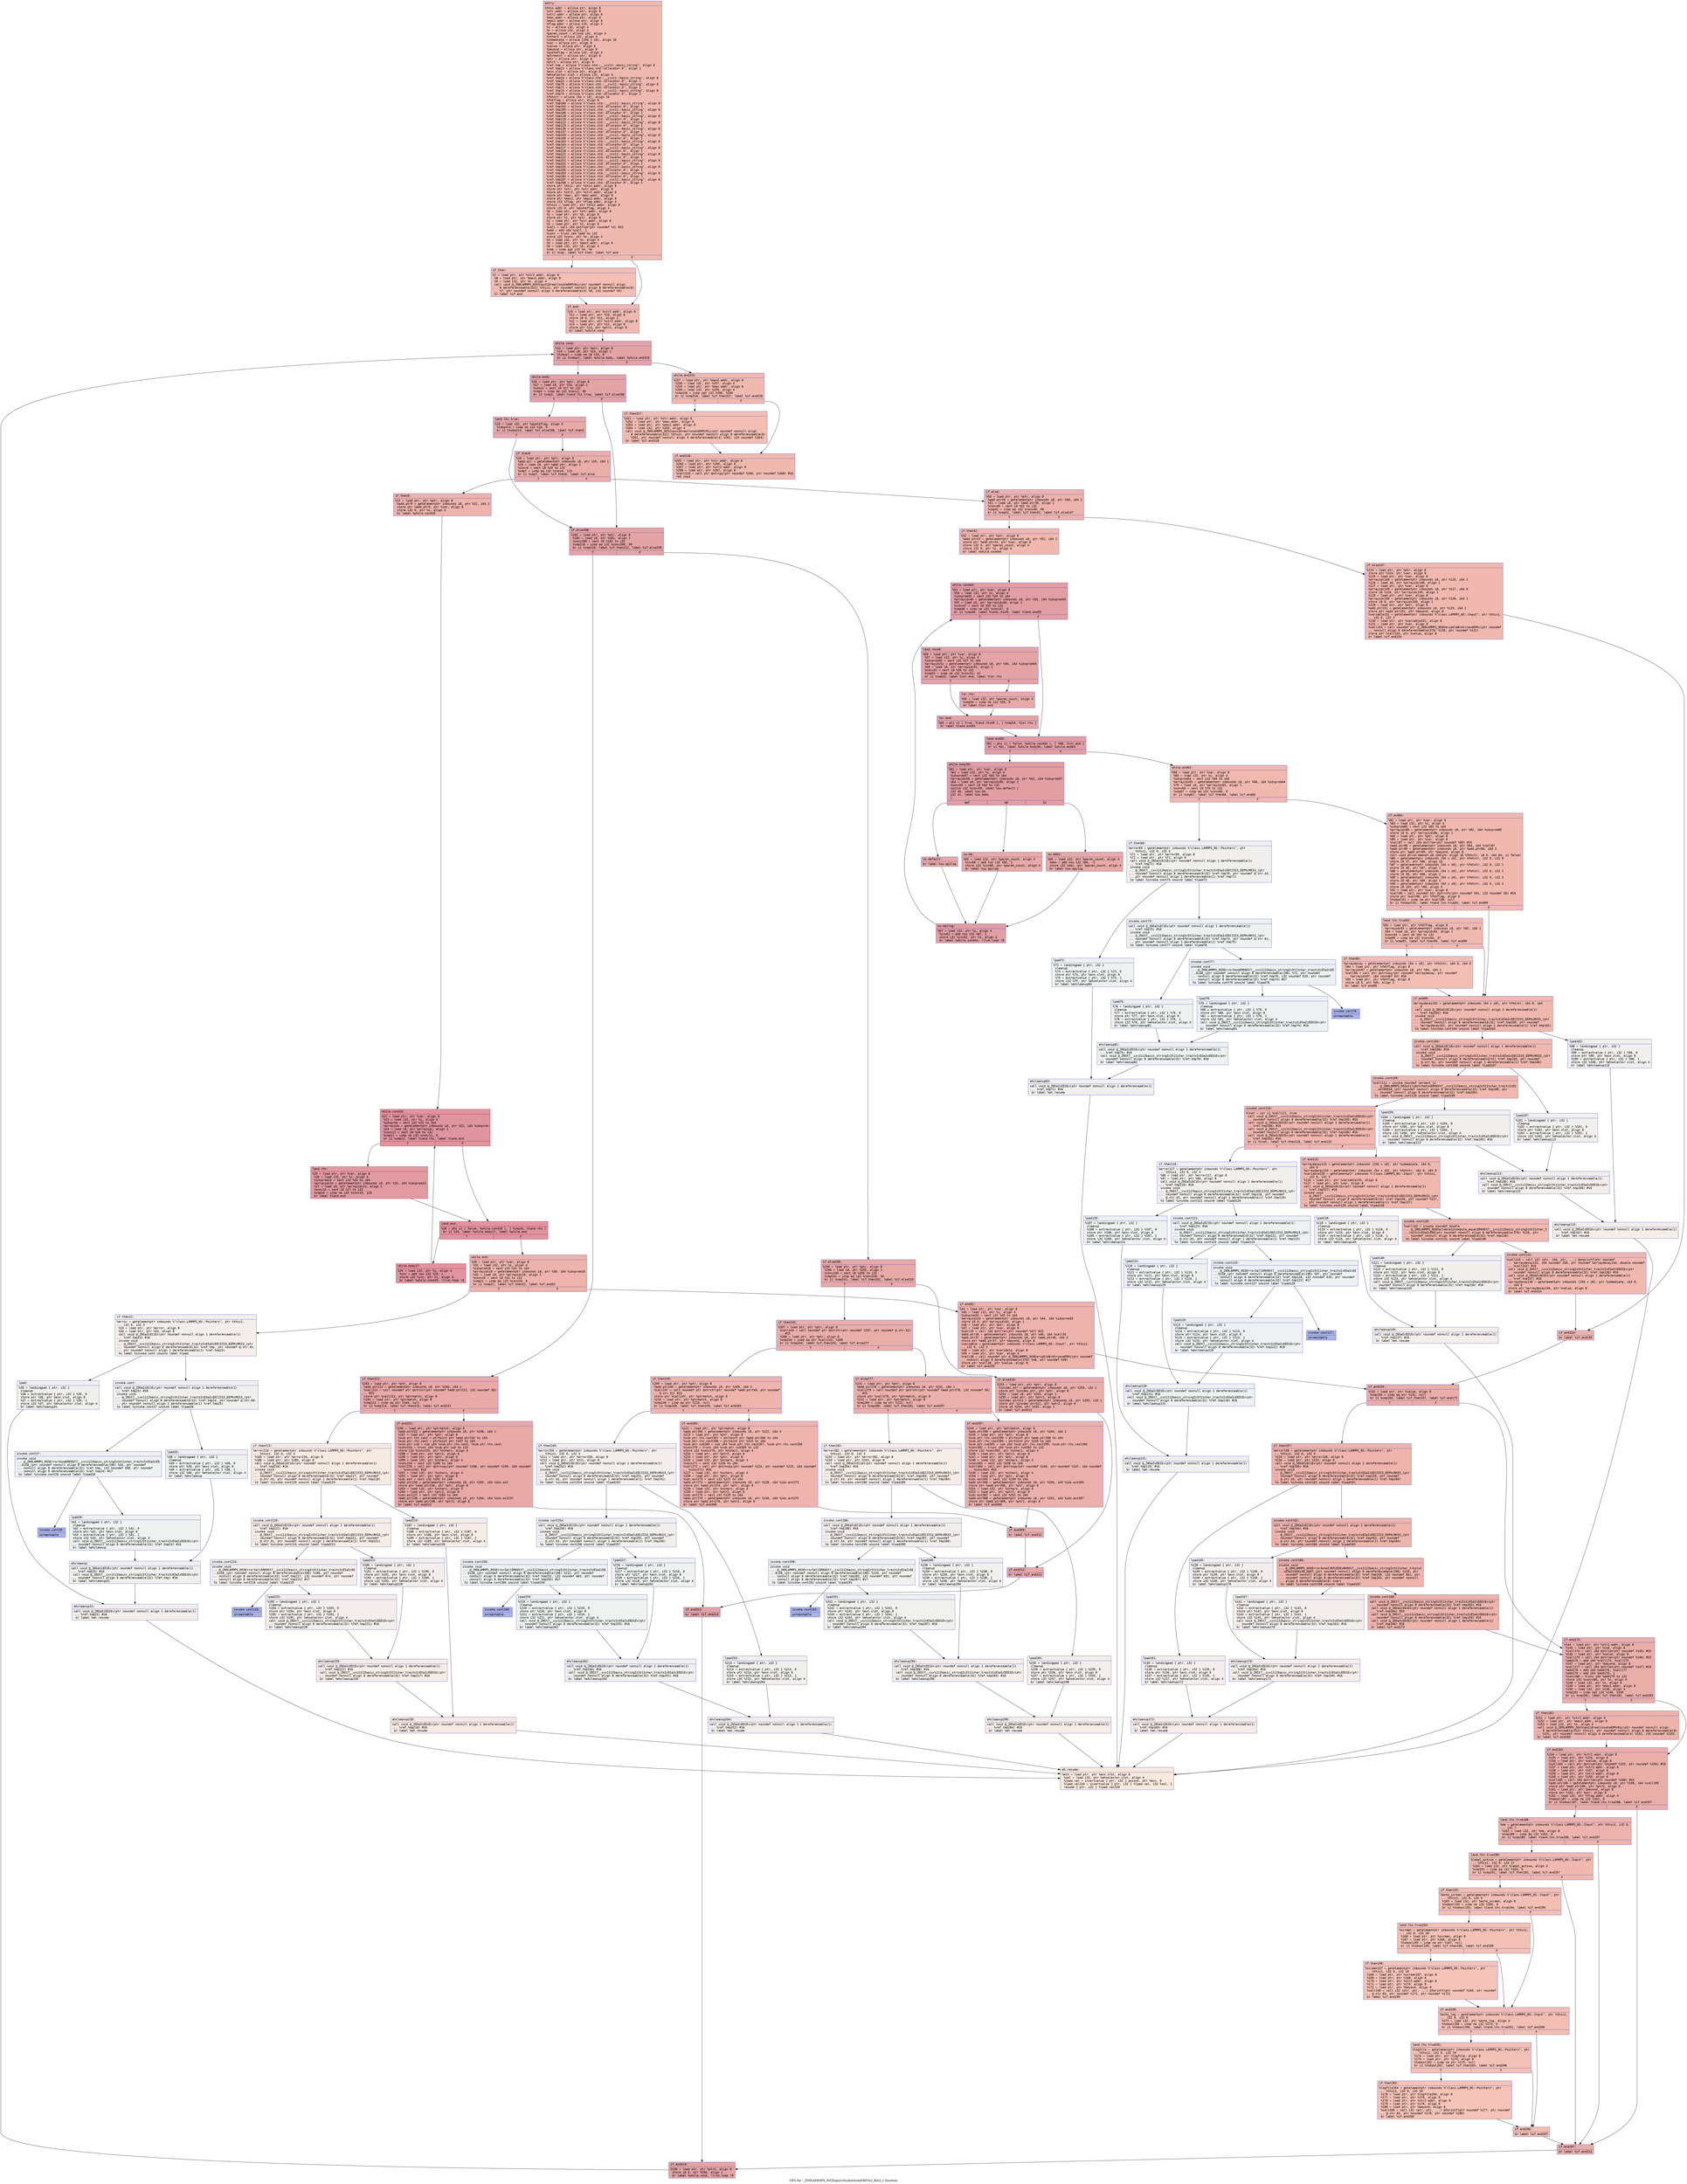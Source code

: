 digraph "CFG for '_ZN9LAMMPS_NS5Input10substituteERPcS2_RiS3_i' function" {
	label="CFG for '_ZN9LAMMPS_NS5Input10substituteERPcS2_RiS3_i' function";

	Node0x56287355cf70 [shape=record,color="#3d50c3ff", style=filled, fillcolor="#de614d70" fontname="Courier",label="{entry:\l|  %this.addr = alloca ptr, align 8\l  %str.addr = alloca ptr, align 8\l  %str2.addr = alloca ptr, align 8\l  %max.addr = alloca ptr, align 8\l  %max2.addr = alloca ptr, align 8\l  %flag.addr = alloca i32, align 4\l  %i = alloca i32, align 4\l  %n = alloca i32, align 4\l  %paren_count = alloca i32, align 4\l  %nchars = alloca i32, align 4\l  %immediate = alloca [256 x i8], align 16\l  %var = alloca ptr, align 8\l  %value = alloca ptr, align 8\l  %beyond = alloca ptr, align 8\l  %quoteflag = alloca i32, align 4\l  %ptrmatch = alloca ptr, align 8\l  %ptr = alloca ptr, align 8\l  %ptr2 = alloca ptr, align 8\l  %ref.tmp = alloca %\"class.std::__cxx11::basic_string\", align 8\l  %ref.tmp23 = alloca %\"class.std::allocator.0\", align 1\l  %exn.slot = alloca ptr, align 8\l  %ehselector.slot = alloca i32, align 4\l  %ref.tmp24 = alloca %\"class.std::__cxx11::basic_string\", align 8\l  %ref.tmp25 = alloca %\"class.std::allocator.0\", align 1\l  %ref.tmp70 = alloca %\"class.std::__cxx11::basic_string\", align 8\l  %ref.tmp71 = alloca %\"class.std::allocator.0\", align 1\l  %ref.tmp74 = alloca %\"class.std::__cxx11::basic_string\", align 8\l  %ref.tmp75 = alloca %\"class.std::allocator.0\", align 1\l  %fmtstr = alloca [64 x i8], align 16\l  %fmtflag = alloca ptr, align 8\l  %ref.tmp100 = alloca %\"class.std::__cxx11::basic_string\", align 8\l  %ref.tmp102 = alloca %\"class.std::allocator.0\", align 1\l  %ref.tmp105 = alloca %\"class.std::__cxx11::basic_string\", align 8\l  %ref.tmp106 = alloca %\"class.std::allocator.0\", align 1\l  %ref.tmp118 = alloca %\"class.std::__cxx11::basic_string\", align 8\l  %ref.tmp119 = alloca %\"class.std::allocator.0\", align 1\l  %ref.tmp122 = alloca %\"class.std::__cxx11::basic_string\", align 8\l  %ref.tmp123 = alloca %\"class.std::allocator.0\", align 1\l  %ref.tmp136 = alloca %\"class.std::__cxx11::basic_string\", align 8\l  %ref.tmp137 = alloca %\"class.std::allocator.0\", align 1\l  %ref.tmp159 = alloca %\"class.std::__cxx11::basic_string\", align 8\l  %ref.tmp160 = alloca %\"class.std::allocator.0\", align 1\l  %ref.tmp163 = alloca %\"class.std::__cxx11::basic_string\", align 8\l  %ref.tmp164 = alloca %\"class.std::allocator.0\", align 1\l  %ref.tmp217 = alloca %\"class.std::__cxx11::basic_string\", align 8\l  %ref.tmp218 = alloca %\"class.std::allocator.0\", align 1\l  %ref.tmp221 = alloca %\"class.std::__cxx11::basic_string\", align 8\l  %ref.tmp222 = alloca %\"class.std::allocator.0\", align 1\l  %ref.tmp251 = alloca %\"class.std::__cxx11::basic_string\", align 8\l  %ref.tmp252 = alloca %\"class.std::allocator.0\", align 1\l  %ref.tmp255 = alloca %\"class.std::__cxx11::basic_string\", align 8\l  %ref.tmp256 = alloca %\"class.std::allocator.0\", align 1\l  %ref.tmp283 = alloca %\"class.std::__cxx11::basic_string\", align 8\l  %ref.tmp284 = alloca %\"class.std::allocator.0\", align 1\l  %ref.tmp287 = alloca %\"class.std::__cxx11::basic_string\", align 8\l  %ref.tmp288 = alloca %\"class.std::allocator.0\", align 1\l  store ptr %this, ptr %this.addr, align 8\l  store ptr %str, ptr %str.addr, align 8\l  store ptr %str2, ptr %str2.addr, align 8\l  store ptr %max, ptr %max.addr, align 8\l  store ptr %max2, ptr %max2.addr, align 8\l  store i32 %flag, ptr %flag.addr, align 4\l  %this1 = load ptr, ptr %this.addr, align 8\l  store i32 0, ptr %quoteflag, align 4\l  %0 = load ptr, ptr %str.addr, align 8\l  %1 = load ptr, ptr %0, align 8\l  store ptr %1, ptr %ptr, align 8\l  %2 = load ptr, ptr %str.addr, align 8\l  %3 = load ptr, ptr %2, align 8\l  %call = call i64 @strlen(ptr noundef %3) #15\l  %add = add i64 %call, 1\l  %conv = trunc i64 %add to i32\l  store i32 %conv, ptr %n, align 4\l  %4 = load i32, ptr %n, align 4\l  %5 = load ptr, ptr %max2.addr, align 8\l  %6 = load i32, ptr %5, align 4\l  %cmp = icmp sgt i32 %4, %6\l  br i1 %cmp, label %if.then, label %if.end\l|{<s0>T|<s1>F}}"];
	Node0x56287355cf70:s0 -> Node0x562873560b00[tooltip="entry -> if.then\nProbability 50.00%" ];
	Node0x56287355cf70:s1 -> Node0x562873560b70[tooltip="entry -> if.end\nProbability 50.00%" ];
	Node0x562873560b00 [shape=record,color="#3d50c3ff", style=filled, fillcolor="#e36c5570" fontname="Courier",label="{if.then:\l|  %7 = load ptr, ptr %str2.addr, align 8\l  %8 = load ptr, ptr %max2.addr, align 8\l  %9 = load i32, ptr %n, align 4\l  call void @_ZN9LAMMPS_NS5Input10reallocateERPcRii(ptr noundef nonnull align\l... 8 dereferenceable(312) %this1, ptr noundef nonnull align 8 dereferenceable(8)\l... %7, ptr noundef nonnull align 4 dereferenceable(4) %8, i32 noundef %9)\l  br label %if.end\l}"];
	Node0x562873560b00 -> Node0x562873560b70[tooltip="if.then -> if.end\nProbability 100.00%" ];
	Node0x562873560b70 [shape=record,color="#3d50c3ff", style=filled, fillcolor="#de614d70" fontname="Courier",label="{if.end:\l|  %10 = load ptr, ptr %str2.addr, align 8\l  %11 = load ptr, ptr %10, align 8\l  store i8 0, ptr %11, align 1\l  %12 = load ptr, ptr %str2.addr, align 8\l  %13 = load ptr, ptr %12, align 8\l  store ptr %13, ptr %ptr2, align 8\l  br label %while.cond\l}"];
	Node0x562873560b70 -> Node0x5628735613b0[tooltip="if.end -> while.cond\nProbability 100.00%" ];
	Node0x5628735613b0 [shape=record,color="#3d50c3ff", style=filled, fillcolor="#c32e3170" fontname="Courier",label="{while.cond:\l|  %14 = load ptr, ptr %ptr, align 8\l  %15 = load i8, ptr %14, align 1\l  %tobool = icmp ne i8 %15, 0\l  br i1 %tobool, label %while.body, label %while.end315\l|{<s0>T|<s1>F}}"];
	Node0x5628735613b0:s0 -> Node0x562873561600[tooltip="while.cond -> while.body\nProbability 96.88%" ];
	Node0x5628735613b0:s1 -> Node0x562873561650[tooltip="while.cond -> while.end315\nProbability 3.12%" ];
	Node0x562873561600 [shape=record,color="#3d50c3ff", style=filled, fillcolor="#c32e3170" fontname="Courier",label="{while.body:\l|  %16 = load ptr, ptr %ptr, align 8\l  %17 = load i8, ptr %16, align 1\l  %conv2 = sext i8 %17 to i32\l  %cmp3 = icmp eq i32 %conv2, 36\l  br i1 %cmp3, label %land.lhs.true, label %if.else208\l|{<s0>T|<s1>F}}"];
	Node0x562873561600:s0 -> Node0x5628735619d0[tooltip="while.body -> land.lhs.true\nProbability 50.00%" ];
	Node0x562873561600:s1 -> Node0x562873561a50[tooltip="while.body -> if.else208\nProbability 50.00%" ];
	Node0x5628735619d0 [shape=record,color="#3d50c3ff", style=filled, fillcolor="#ca3b3770" fontname="Courier",label="{land.lhs.true:\l|  %18 = load i32, ptr %quoteflag, align 4\l  %tobool4 = icmp ne i32 %18, 0\l  br i1 %tobool4, label %if.else208, label %if.then5\l|{<s0>T|<s1>F}}"];
	Node0x5628735619d0:s0 -> Node0x562873561a50[tooltip="land.lhs.true -> if.else208\nProbability 62.50%" ];
	Node0x5628735619d0:s1 -> Node0x562873561cb0[tooltip="land.lhs.true -> if.then5\nProbability 37.50%" ];
	Node0x562873561cb0 [shape=record,color="#3d50c3ff", style=filled, fillcolor="#d0473d70" fontname="Courier",label="{if.then5:\l|  %19 = load ptr, ptr %ptr, align 8\l  %add.ptr = getelementptr inbounds i8, ptr %19, i64 1\l  %20 = load i8, ptr %add.ptr, align 1\l  %conv6 = sext i8 %20 to i32\l  %cmp7 = icmp eq i32 %conv6, 123\l  br i1 %cmp7, label %if.then8, label %if.else\l|{<s0>T|<s1>F}}"];
	Node0x562873561cb0:s0 -> Node0x562873562110[tooltip="if.then5 -> if.then8\nProbability 50.00%" ];
	Node0x562873561cb0:s1 -> Node0x562873562190[tooltip="if.then5 -> if.else\nProbability 50.00%" ];
	Node0x562873562110 [shape=record,color="#3d50c3ff", style=filled, fillcolor="#d6524470" fontname="Courier",label="{if.then8:\l|  %21 = load ptr, ptr %ptr, align 8\l  %add.ptr9 = getelementptr inbounds i8, ptr %21, i64 2\l  store ptr %add.ptr9, ptr %var, align 8\l  store i32 0, ptr %i, align 4\l  br label %while.cond10\l}"];
	Node0x562873562110 -> Node0x562873562540[tooltip="if.then8 -> while.cond10\nProbability 100.00%" ];
	Node0x562873562540 [shape=record,color="#b70d28ff", style=filled, fillcolor="#b70d2870" fontname="Courier",label="{while.cond10:\l|  %22 = load ptr, ptr %var, align 8\l  %23 = load i32, ptr %i, align 4\l  %idxprom = sext i32 %23 to i64\l  %arrayidx = getelementptr inbounds i8, ptr %22, i64 %idxprom\l  %24 = load i8, ptr %arrayidx, align 1\l  %conv11 = sext i8 %24 to i32\l  %cmp12 = icmp ne i32 %conv11, 0\l  br i1 %cmp12, label %land.rhs, label %land.end\l|{<s0>T|<s1>F}}"];
	Node0x562873562540:s0 -> Node0x562873562a50[tooltip="while.cond10 -> land.rhs\nProbability 62.50%" ];
	Node0x562873562540:s1 -> Node0x562873562ad0[tooltip="while.cond10 -> land.end\nProbability 37.50%" ];
	Node0x562873562a50 [shape=record,color="#b70d28ff", style=filled, fillcolor="#bb1b2c70" fontname="Courier",label="{land.rhs:\l|  %25 = load ptr, ptr %var, align 8\l  %26 = load i32, ptr %i, align 4\l  %idxprom13 = sext i32 %26 to i64\l  %arrayidx14 = getelementptr inbounds i8, ptr %25, i64 %idxprom13\l  %27 = load i8, ptr %arrayidx14, align 1\l  %conv15 = sext i8 %27 to i32\l  %cmp16 = icmp ne i32 %conv15, 125\l  br label %land.end\l}"];
	Node0x562873562a50 -> Node0x562873562ad0[tooltip="land.rhs -> land.end\nProbability 100.00%" ];
	Node0x562873562ad0 [shape=record,color="#b70d28ff", style=filled, fillcolor="#b70d2870" fontname="Courier",label="{land.end:\l|  %28 = phi i1 [ false, %while.cond10 ], [ %cmp16, %land.rhs ]\l  br i1 %28, label %while.body17, label %while.end\l|{<s0>T|<s1>F}}"];
	Node0x562873562ad0:s0 -> Node0x56287355f1f0[tooltip="land.end -> while.body17\nProbability 96.88%" ];
	Node0x562873562ad0:s1 -> Node0x56287355f270[tooltip="land.end -> while.end\nProbability 3.12%" ];
	Node0x56287355f1f0 [shape=record,color="#b70d28ff", style=filled, fillcolor="#b70d2870" fontname="Courier",label="{while.body17:\l|  %29 = load i32, ptr %i, align 4\l  %inc = add nsw i32 %29, 1\l  store i32 %inc, ptr %i, align 4\l  br label %while.cond10, !llvm.loop !6\l}"];
	Node0x56287355f1f0 -> Node0x562873562540[tooltip="while.body17 -> while.cond10\nProbability 100.00%" ];
	Node0x56287355f270 [shape=record,color="#3d50c3ff", style=filled, fillcolor="#d6524470" fontname="Courier",label="{while.end:\l|  %30 = load ptr, ptr %var, align 8\l  %31 = load i32, ptr %i, align 4\l  %idxprom18 = sext i32 %31 to i64\l  %arrayidx19 = getelementptr inbounds i8, ptr %30, i64 %idxprom18\l  %32 = load i8, ptr %arrayidx19, align 1\l  %conv20 = sext i8 %32 to i32\l  %cmp21 = icmp eq i32 %conv20, 0\l  br i1 %cmp21, label %if.then22, label %if.end32\l|{<s0>T|<s1>F}}"];
	Node0x56287355f270:s0 -> Node0x562873563fe0[tooltip="while.end -> if.then22\nProbability 0.00%" ];
	Node0x56287355f270:s1 -> Node0x562873564060[tooltip="while.end -> if.end32\nProbability 100.00%" ];
	Node0x562873563fe0 [shape=record,color="#3d50c3ff", style=filled, fillcolor="#e5d8d170" fontname="Courier",label="{if.then22:\l|  %error = getelementptr inbounds %\"class.LAMMPS_NS::Pointers\", ptr %this1,\l... i32 0, i32 3\l  %33 = load ptr, ptr %error, align 8\l  %34 = load ptr, ptr %33, align 8\l  call void @_ZNSaIcEC1Ev(ptr noundef nonnull align 1 dereferenceable(1)\l... %ref.tmp23) #16\l  invoke void\l... @_ZNSt7__cxx1112basic_stringIcSt11char_traitsIcESaIcEEC2IS3_EEPKcRKS3_(ptr\l... noundef nonnull align 8 dereferenceable(32) %ref.tmp, ptr noundef @.str.43,\l... ptr noundef nonnull align 1 dereferenceable(1) %ref.tmp23)\l          to label %invoke.cont unwind label %lpad\l}"];
	Node0x562873563fe0 -> Node0x5628735644f0[tooltip="if.then22 -> invoke.cont\nProbability 50.00%" ];
	Node0x562873563fe0 -> Node0x562873564570[tooltip="if.then22 -> lpad\nProbability 50.00%" ];
	Node0x5628735644f0 [shape=record,color="#3d50c3ff", style=filled, fillcolor="#e0dbd870" fontname="Courier",label="{invoke.cont:\l|  call void @_ZNSaIcEC1Ev(ptr noundef nonnull align 1 dereferenceable(1)\l... %ref.tmp25) #16\l  invoke void\l... @_ZNSt7__cxx1112basic_stringIcSt11char_traitsIcESaIcEEC2IS3_EEPKcRKS3_(ptr\l... noundef nonnull align 8 dereferenceable(32) %ref.tmp24, ptr noundef @.str.60,\l... ptr noundef nonnull align 1 dereferenceable(1) %ref.tmp25)\l          to label %invoke.cont27 unwind label %lpad26\l}"];
	Node0x5628735644f0 -> Node0x5628735648f0[tooltip="invoke.cont -> invoke.cont27\nProbability 50.00%" ];
	Node0x5628735644f0 -> Node0x562873564940[tooltip="invoke.cont -> lpad26\nProbability 50.00%" ];
	Node0x5628735648f0 [shape=record,color="#3d50c3ff", style=filled, fillcolor="#dbdcde70" fontname="Courier",label="{invoke.cont27:\l|  invoke void\l... @_ZN9LAMMPS_NS5Error3oneERKNSt7__cxx1112basic_stringIcSt11char_traitsIcESaIcEE\l...EiS8_(ptr noundef nonnull align 8 dereferenceable(196) %34, ptr noundef\l... nonnull align 8 dereferenceable(32) %ref.tmp, i32 noundef 598, ptr noundef\l... nonnull align 8 dereferenceable(32) %ref.tmp24) #17\l          to label %invoke.cont29 unwind label %lpad28\l}"];
	Node0x5628735648f0 -> Node0x5628735648a0[tooltip="invoke.cont27 -> invoke.cont29\nProbability 0.00%" ];
	Node0x5628735648f0 -> Node0x562873564c60[tooltip="invoke.cont27 -> lpad28\nProbability 100.00%" ];
	Node0x5628735648a0 [shape=record,color="#3d50c3ff", style=filled, fillcolor="#3d50c370" fontname="Courier",label="{invoke.cont29:\l|  unreachable\l}"];
	Node0x562873564570 [shape=record,color="#3d50c3ff", style=filled, fillcolor="#e0dbd870" fontname="Courier",label="{lpad:\l|  %35 = landingpad \{ ptr, i32 \}\l          cleanup\l  %36 = extractvalue \{ ptr, i32 \} %35, 0\l  store ptr %36, ptr %exn.slot, align 8\l  %37 = extractvalue \{ ptr, i32 \} %35, 1\l  store i32 %37, ptr %ehselector.slot, align 4\l  br label %ehcleanup31\l}"];
	Node0x562873564570 -> Node0x562873565220[tooltip="lpad -> ehcleanup31\nProbability 100.00%" ];
	Node0x562873564940 [shape=record,color="#3d50c3ff", style=filled, fillcolor="#dbdcde70" fontname="Courier",label="{lpad26:\l|  %38 = landingpad \{ ptr, i32 \}\l          cleanup\l  %39 = extractvalue \{ ptr, i32 \} %38, 0\l  store ptr %39, ptr %exn.slot, align 8\l  %40 = extractvalue \{ ptr, i32 \} %38, 1\l  store i32 %40, ptr %ehselector.slot, align 4\l  br label %ehcleanup\l}"];
	Node0x562873564940 -> Node0x562873565570[tooltip="lpad26 -> ehcleanup\nProbability 100.00%" ];
	Node0x562873564c60 [shape=record,color="#3d50c3ff", style=filled, fillcolor="#dbdcde70" fontname="Courier",label="{lpad28:\l|  %41 = landingpad \{ ptr, i32 \}\l          cleanup\l  %42 = extractvalue \{ ptr, i32 \} %41, 0\l  store ptr %42, ptr %exn.slot, align 8\l  %43 = extractvalue \{ ptr, i32 \} %41, 1\l  store i32 %43, ptr %ehselector.slot, align 4\l  call void @_ZNSt7__cxx1112basic_stringIcSt11char_traitsIcESaIcEED1Ev(ptr\l... noundef nonnull align 8 dereferenceable(32) %ref.tmp24) #16\l  br label %ehcleanup\l}"];
	Node0x562873564c60 -> Node0x562873565570[tooltip="lpad28 -> ehcleanup\nProbability 100.00%" ];
	Node0x562873565570 [shape=record,color="#3d50c3ff", style=filled, fillcolor="#e0dbd870" fontname="Courier",label="{ehcleanup:\l|  call void @_ZNSaIcED1Ev(ptr noundef nonnull align 1 dereferenceable(1)\l... %ref.tmp25) #16\l  call void @_ZNSt7__cxx1112basic_stringIcSt11char_traitsIcESaIcEED1Ev(ptr\l... noundef nonnull align 8 dereferenceable(32) %ref.tmp) #16\l  br label %ehcleanup31\l}"];
	Node0x562873565570 -> Node0x562873565220[tooltip="ehcleanup -> ehcleanup31\nProbability 100.00%" ];
	Node0x562873565220 [shape=record,color="#3d50c3ff", style=filled, fillcolor="#e5d8d170" fontname="Courier",label="{ehcleanup31:\l|  call void @_ZNSaIcED1Ev(ptr noundef nonnull align 1 dereferenceable(1)\l... %ref.tmp23) #16\l  br label %eh.resume\l}"];
	Node0x562873565220 -> Node0x562873565e20[tooltip="ehcleanup31 -> eh.resume\nProbability 100.00%" ];
	Node0x562873564060 [shape=record,color="#3d50c3ff", style=filled, fillcolor="#d6524470" fontname="Courier",label="{if.end32:\l|  %44 = load ptr, ptr %var, align 8\l  %45 = load i32, ptr %i, align 4\l  %idxprom33 = sext i32 %45 to i64\l  %arrayidx34 = getelementptr inbounds i8, ptr %44, i64 %idxprom33\l  store i8 0, ptr %arrayidx34, align 1\l  %46 = load ptr, ptr %ptr, align 8\l  %47 = load ptr, ptr %var, align 8\l  %call35 = call i64 @strlen(ptr noundef %47) #15\l  %add.ptr36 = getelementptr inbounds i8, ptr %46, i64 %call35\l  %add.ptr37 = getelementptr inbounds i8, ptr %add.ptr36, i64 3\l  store ptr %add.ptr37, ptr %beyond, align 8\l  %variable = getelementptr inbounds %\"class.LAMMPS_NS::Input\", ptr %this1,\l... i32 0, i32 3\l  %48 = load ptr, ptr %variable, align 8\l  %49 = load ptr, ptr %var, align 8\l  %call38 = call noundef ptr @_ZN9LAMMPS_NS8Variable8retrieveEPKc(ptr noundef\l... nonnull align 8 dereferenceable(376) %48, ptr noundef %49)\l  store ptr %call38, ptr %value, align 8\l  br label %if.end155\l}"];
	Node0x562873564060 -> Node0x562873567310[tooltip="if.end32 -> if.end155\nProbability 100.00%" ];
	Node0x562873562190 [shape=record,color="#3d50c3ff", style=filled, fillcolor="#d6524470" fontname="Courier",label="{if.else:\l|  %50 = load ptr, ptr %ptr, align 8\l  %add.ptr39 = getelementptr inbounds i8, ptr %50, i64 1\l  %51 = load i8, ptr %add.ptr39, align 1\l  %conv40 = sext i8 %51 to i32\l  %cmp41 = icmp eq i32 %conv40, 40\l  br i1 %cmp41, label %if.then42, label %if.else147\l|{<s0>T|<s1>F}}"];
	Node0x562873562190:s0 -> Node0x5628735676f0[tooltip="if.else -> if.then42\nProbability 50.00%" ];
	Node0x562873562190:s1 -> Node0x562873567770[tooltip="if.else -> if.else147\nProbability 50.00%" ];
	Node0x5628735676f0 [shape=record,color="#3d50c3ff", style=filled, fillcolor="#dc5d4a70" fontname="Courier",label="{if.then42:\l|  %52 = load ptr, ptr %ptr, align 8\l  %add.ptr43 = getelementptr inbounds i8, ptr %52, i64 2\l  store ptr %add.ptr43, ptr %var, align 8\l  store i32 0, ptr %paren_count, align 4\l  store i32 0, ptr %i, align 4\l  br label %while.cond44\l}"];
	Node0x5628735676f0 -> Node0x562873567bd0[tooltip="if.then42 -> while.cond44\nProbability 100.00%" ];
	Node0x562873567bd0 [shape=record,color="#3d50c3ff", style=filled, fillcolor="#be242e70" fontname="Courier",label="{while.cond44:\l|  %53 = load ptr, ptr %var, align 8\l  %54 = load i32, ptr %i, align 4\l  %idxprom45 = sext i32 %54 to i64\l  %arrayidx46 = getelementptr inbounds i8, ptr %53, i64 %idxprom45\l  %55 = load i8, ptr %arrayidx46, align 1\l  %conv47 = sext i8 %55 to i32\l  %cmp48 = icmp ne i32 %conv47, 0\l  br i1 %cmp48, label %land.rhs49, label %land.end55\l|{<s0>T|<s1>F}}"];
	Node0x562873567bd0:s0 -> Node0x5628735680f0[tooltip="while.cond44 -> land.rhs49\nProbability 62.50%" ];
	Node0x562873567bd0:s1 -> Node0x562873568170[tooltip="while.cond44 -> land.end55\nProbability 37.50%" ];
	Node0x5628735680f0 [shape=record,color="#3d50c3ff", style=filled, fillcolor="#c32e3170" fontname="Courier",label="{land.rhs49:\l|  %56 = load ptr, ptr %var, align 8\l  %57 = load i32, ptr %i, align 4\l  %idxprom50 = sext i32 %57 to i64\l  %arrayidx51 = getelementptr inbounds i8, ptr %56, i64 %idxprom50\l  %58 = load i8, ptr %arrayidx51, align 1\l  %conv52 = sext i8 %58 to i32\l  %cmp53 = icmp ne i32 %conv52, 41\l  br i1 %cmp53, label %lor.end, label %lor.rhs\l|{<s0>T|<s1>F}}"];
	Node0x5628735680f0:s0 -> Node0x562873568760[tooltip="land.rhs49 -> lor.end\nProbability 50.00%" ];
	Node0x5628735680f0:s1 -> Node0x5628735687d0[tooltip="land.rhs49 -> lor.rhs\nProbability 50.00%" ];
	Node0x5628735687d0 [shape=record,color="#3d50c3ff", style=filled, fillcolor="#ca3b3770" fontname="Courier",label="{lor.rhs:\l|  %59 = load i32, ptr %paren_count, align 4\l  %cmp54 = icmp ne i32 %59, 0\l  br label %lor.end\l}"];
	Node0x5628735687d0 -> Node0x562873568760[tooltip="lor.rhs -> lor.end\nProbability 100.00%" ];
	Node0x562873568760 [shape=record,color="#3d50c3ff", style=filled, fillcolor="#c32e3170" fontname="Courier",label="{lor.end:\l|  %60 = phi i1 [ true, %land.rhs49 ], [ %cmp54, %lor.rhs ]\l  br label %land.end55\l}"];
	Node0x562873568760 -> Node0x562873568170[tooltip="lor.end -> land.end55\nProbability 100.00%" ];
	Node0x562873568170 [shape=record,color="#3d50c3ff", style=filled, fillcolor="#be242e70" fontname="Courier",label="{land.end55:\l|  %61 = phi i1 [ false, %while.cond44 ], [ %60, %lor.end ]\l  br i1 %61, label %while.body56, label %while.end63\l|{<s0>T|<s1>F}}"];
	Node0x562873568170:s0 -> Node0x562873568bc0[tooltip="land.end55 -> while.body56\nProbability 96.88%" ];
	Node0x562873568170:s1 -> Node0x562873568ca0[tooltip="land.end55 -> while.end63\nProbability 3.12%" ];
	Node0x562873568bc0 [shape=record,color="#3d50c3ff", style=filled, fillcolor="#be242e70" fontname="Courier",label="{while.body56:\l|  %62 = load ptr, ptr %var, align 8\l  %63 = load i32, ptr %i, align 4\l  %idxprom57 = sext i32 %63 to i64\l  %arrayidx58 = getelementptr inbounds i8, ptr %62, i64 %idxprom57\l  %64 = load i8, ptr %arrayidx58, align 1\l  %conv59 = sext i8 %64 to i32\l  switch i32 %conv59, label %sw.default [\l    i32 40, label %sw.bb\l    i32 41, label %sw.bb61\l  ]\l|{<s0>def|<s1>40|<s2>41}}"];
	Node0x562873568bc0:s0 -> Node0x5628735691b0[tooltip="while.body56 -> sw.default\nProbability 33.33%" ];
	Node0x562873568bc0:s1 -> Node0x562873569230[tooltip="while.body56 -> sw.bb\nProbability 33.33%" ];
	Node0x562873568bc0:s2 -> Node0x562873569300[tooltip="while.body56 -> sw.bb61\nProbability 33.33%" ];
	Node0x562873569230 [shape=record,color="#3d50c3ff", style=filled, fillcolor="#ca3b3770" fontname="Courier",label="{sw.bb:\l|  %65 = load i32, ptr %paren_count, align 4\l  %inc60 = add nsw i32 %65, 1\l  store i32 %inc60, ptr %paren_count, align 4\l  br label %sw.epilog\l}"];
	Node0x562873569230 -> Node0x562873569600[tooltip="sw.bb -> sw.epilog\nProbability 100.00%" ];
	Node0x562873569300 [shape=record,color="#3d50c3ff", style=filled, fillcolor="#ca3b3770" fontname="Courier",label="{sw.bb61:\l|  %66 = load i32, ptr %paren_count, align 4\l  %dec = add nsw i32 %66, -1\l  store i32 %dec, ptr %paren_count, align 4\l  br label %sw.epilog\l}"];
	Node0x562873569300 -> Node0x562873569600[tooltip="sw.bb61 -> sw.epilog\nProbability 100.00%" ];
	Node0x5628735691b0 [shape=record,color="#3d50c3ff", style=filled, fillcolor="#ca3b3770" fontname="Courier",label="{sw.default:\l|  br label %sw.epilog\l}"];
	Node0x5628735691b0 -> Node0x562873569600[tooltip="sw.default -> sw.epilog\nProbability 100.00%" ];
	Node0x562873569600 [shape=record,color="#3d50c3ff", style=filled, fillcolor="#be242e70" fontname="Courier",label="{sw.epilog:\l|  %67 = load i32, ptr %i, align 4\l  %inc62 = add nsw i32 %67, 1\l  store i32 %inc62, ptr %i, align 4\l  br label %while.cond44, !llvm.loop !8\l}"];
	Node0x562873569600 -> Node0x562873567bd0[tooltip="sw.epilog -> while.cond44\nProbability 100.00%" ];
	Node0x562873568ca0 [shape=record,color="#3d50c3ff", style=filled, fillcolor="#dc5d4a70" fontname="Courier",label="{while.end63:\l|  %68 = load ptr, ptr %var, align 8\l  %69 = load i32, ptr %i, align 4\l  %idxprom64 = sext i32 %69 to i64\l  %arrayidx65 = getelementptr inbounds i8, ptr %68, i64 %idxprom64\l  %70 = load i8, ptr %arrayidx65, align 1\l  %conv66 = sext i8 %70 to i32\l  %cmp67 = icmp eq i32 %conv66, 0\l  br i1 %cmp67, label %if.then68, label %if.end84\l|{<s0>T|<s1>F}}"];
	Node0x562873568ca0:s0 -> Node0x56287356a160[tooltip="while.end63 -> if.then68\nProbability 0.00%" ];
	Node0x562873568ca0:s1 -> Node0x56287356a1e0[tooltip="while.end63 -> if.end84\nProbability 100.00%" ];
	Node0x56287356a160 [shape=record,color="#3d50c3ff", style=filled, fillcolor="#e0dbd870" fontname="Courier",label="{if.then68:\l|  %error69 = getelementptr inbounds %\"class.LAMMPS_NS::Pointers\", ptr\l... %this1, i32 0, i32 3\l  %71 = load ptr, ptr %error69, align 8\l  %72 = load ptr, ptr %71, align 8\l  call void @_ZNSaIcEC1Ev(ptr noundef nonnull align 1 dereferenceable(1)\l... %ref.tmp71) #16\l  invoke void\l... @_ZNSt7__cxx1112basic_stringIcSt11char_traitsIcESaIcEEC2IS3_EEPKcRKS3_(ptr\l... noundef nonnull align 8 dereferenceable(32) %ref.tmp70, ptr noundef @.str.43,\l... ptr noundef nonnull align 1 dereferenceable(1) %ref.tmp71)\l          to label %invoke.cont73 unwind label %lpad72\l}"];
	Node0x56287356a160 -> Node0x56287356a670[tooltip="if.then68 -> invoke.cont73\nProbability 50.00%" ];
	Node0x56287356a160 -> Node0x56287356a6f0[tooltip="if.then68 -> lpad72\nProbability 50.00%" ];
	Node0x56287356a670 [shape=record,color="#3d50c3ff", style=filled, fillcolor="#dbdcde70" fontname="Courier",label="{invoke.cont73:\l|  call void @_ZNSaIcEC1Ev(ptr noundef nonnull align 1 dereferenceable(1)\l... %ref.tmp75) #16\l  invoke void\l... @_ZNSt7__cxx1112basic_stringIcSt11char_traitsIcESaIcEEC2IS3_EEPKcRKS3_(ptr\l... noundef nonnull align 8 dereferenceable(32) %ref.tmp74, ptr noundef @.str.61,\l... ptr noundef nonnull align 1 dereferenceable(1) %ref.tmp75)\l          to label %invoke.cont77 unwind label %lpad76\l}"];
	Node0x56287356a670 -> Node0x56287356aa10[tooltip="invoke.cont73 -> invoke.cont77\nProbability 50.00%" ];
	Node0x56287356a670 -> Node0x56287356aa60[tooltip="invoke.cont73 -> lpad76\nProbability 50.00%" ];
	Node0x56287356aa10 [shape=record,color="#3d50c3ff", style=filled, fillcolor="#d9dce170" fontname="Courier",label="{invoke.cont77:\l|  invoke void\l... @_ZN9LAMMPS_NS5Error3oneERKNSt7__cxx1112basic_stringIcSt11char_traitsIcESaIcEE\l...EiS8_(ptr noundef nonnull align 8 dereferenceable(196) %72, ptr noundef\l... nonnull align 8 dereferenceable(32) %ref.tmp70, i32 noundef 619, ptr noundef\l... nonnull align 8 dereferenceable(32) %ref.tmp74) #17\l          to label %invoke.cont79 unwind label %lpad78\l}"];
	Node0x56287356aa10 -> Node0x56287356a9c0[tooltip="invoke.cont77 -> invoke.cont79\nProbability 0.00%" ];
	Node0x56287356aa10 -> Node0x56287356ad20[tooltip="invoke.cont77 -> lpad78\nProbability 100.00%" ];
	Node0x56287356a9c0 [shape=record,color="#3d50c3ff", style=filled, fillcolor="#3d50c370" fontname="Courier",label="{invoke.cont79:\l|  unreachable\l}"];
	Node0x56287356a6f0 [shape=record,color="#3d50c3ff", style=filled, fillcolor="#dbdcde70" fontname="Courier",label="{lpad72:\l|  %73 = landingpad \{ ptr, i32 \}\l          cleanup\l  %74 = extractvalue \{ ptr, i32 \} %73, 0\l  store ptr %74, ptr %exn.slot, align 8\l  %75 = extractvalue \{ ptr, i32 \} %73, 1\l  store i32 %75, ptr %ehselector.slot, align 4\l  br label %ehcleanup83\l}"];
	Node0x56287356a6f0 -> Node0x56287356b2e0[tooltip="lpad72 -> ehcleanup83\nProbability 100.00%" ];
	Node0x56287356aa60 [shape=record,color="#3d50c3ff", style=filled, fillcolor="#d9dce170" fontname="Courier",label="{lpad76:\l|  %76 = landingpad \{ ptr, i32 \}\l          cleanup\l  %77 = extractvalue \{ ptr, i32 \} %76, 0\l  store ptr %77, ptr %exn.slot, align 8\l  %78 = extractvalue \{ ptr, i32 \} %76, 1\l  store i32 %78, ptr %ehselector.slot, align 4\l  br label %ehcleanup81\l}"];
	Node0x56287356aa60 -> Node0x56287356b630[tooltip="lpad76 -> ehcleanup81\nProbability 100.00%" ];
	Node0x56287356ad20 [shape=record,color="#3d50c3ff", style=filled, fillcolor="#d9dce170" fontname="Courier",label="{lpad78:\l|  %79 = landingpad \{ ptr, i32 \}\l          cleanup\l  %80 = extractvalue \{ ptr, i32 \} %79, 0\l  store ptr %80, ptr %exn.slot, align 8\l  %81 = extractvalue \{ ptr, i32 \} %79, 1\l  store i32 %81, ptr %ehselector.slot, align 4\l  call void @_ZNSt7__cxx1112basic_stringIcSt11char_traitsIcESaIcEED1Ev(ptr\l... noundef nonnull align 8 dereferenceable(32) %ref.tmp74) #16\l  br label %ehcleanup81\l}"];
	Node0x56287356ad20 -> Node0x56287356b630[tooltip="lpad78 -> ehcleanup81\nProbability 100.00%" ];
	Node0x56287356b630 [shape=record,color="#3d50c3ff", style=filled, fillcolor="#dbdcde70" fontname="Courier",label="{ehcleanup81:\l|  call void @_ZNSaIcED1Ev(ptr noundef nonnull align 1 dereferenceable(1)\l... %ref.tmp75) #16\l  call void @_ZNSt7__cxx1112basic_stringIcSt11char_traitsIcESaIcEED1Ev(ptr\l... noundef nonnull align 8 dereferenceable(32) %ref.tmp70) #16\l  br label %ehcleanup83\l}"];
	Node0x56287356b630 -> Node0x56287356b2e0[tooltip="ehcleanup81 -> ehcleanup83\nProbability 100.00%" ];
	Node0x56287356b2e0 [shape=record,color="#3d50c3ff", style=filled, fillcolor="#e0dbd870" fontname="Courier",label="{ehcleanup83:\l|  call void @_ZNSaIcED1Ev(ptr noundef nonnull align 1 dereferenceable(1)\l... %ref.tmp71) #16\l  br label %eh.resume\l}"];
	Node0x56287356b2e0 -> Node0x562873565e20[tooltip="ehcleanup83 -> eh.resume\nProbability 100.00%" ];
	Node0x56287356a1e0 [shape=record,color="#3d50c3ff", style=filled, fillcolor="#dc5d4a70" fontname="Courier",label="{if.end84:\l|  %82 = load ptr, ptr %var, align 8\l  %83 = load i32, ptr %i, align 4\l  %idxprom85 = sext i32 %83 to i64\l  %arrayidx86 = getelementptr inbounds i8, ptr %82, i64 %idxprom85\l  store i8 0, ptr %arrayidx86, align 1\l  %84 = load ptr, ptr %ptr, align 8\l  %85 = load ptr, ptr %var, align 8\l  %call87 = call i64 @strlen(ptr noundef %85) #15\l  %add.ptr88 = getelementptr inbounds i8, ptr %84, i64 %call87\l  %add.ptr89 = getelementptr inbounds i8, ptr %add.ptr88, i64 3\l  store ptr %add.ptr89, ptr %beyond, align 8\l  call void @llvm.memset.p0.i64(ptr align 16 %fmtstr, i8 0, i64 64, i1 false)\l  %86 = getelementptr inbounds [64 x i8], ptr %fmtstr, i32 0, i32 0\l  store i8 37, ptr %86, align 16\l  %87 = getelementptr inbounds [64 x i8], ptr %fmtstr, i32 0, i32 1\l  store i8 46, ptr %87, align 1\l  %88 = getelementptr inbounds [64 x i8], ptr %fmtstr, i32 0, i32 2\l  store i8 50, ptr %88, align 2\l  %89 = getelementptr inbounds [64 x i8], ptr %fmtstr, i32 0, i32 3\l  store i8 48, ptr %89, align 1\l  %90 = getelementptr inbounds [64 x i8], ptr %fmtstr, i32 0, i32 4\l  store i8 103, ptr %90, align 4\l  %91 = load ptr, ptr %var, align 8\l  %call90 = call noundef ptr @strrchr(ptr noundef %91, i32 noundef 58) #15\l  store ptr %call90, ptr %fmtflag, align 8\l  %tobool91 = icmp ne ptr %call90, null\l  br i1 %tobool91, label %land.lhs.true92, label %if.end99\l|{<s0>T|<s1>F}}"];
	Node0x56287356a1e0:s0 -> Node0x56287356d3d0[tooltip="if.end84 -> land.lhs.true92\nProbability 62.50%" ];
	Node0x56287356a1e0:s1 -> Node0x56287356d450[tooltip="if.end84 -> if.end99\nProbability 37.50%" ];
	Node0x56287356d3d0 [shape=record,color="#3d50c3ff", style=filled, fillcolor="#de614d70" fontname="Courier",label="{land.lhs.true92:\l|  %92 = load ptr, ptr %fmtflag, align 8\l  %arrayidx93 = getelementptr inbounds i8, ptr %92, i64 1\l  %93 = load i8, ptr %arrayidx93, align 1\l  %conv94 = sext i8 %93 to i32\l  %cmp95 = icmp eq i32 %conv94, 37\l  br i1 %cmp95, label %if.then96, label %if.end99\l|{<s0>T|<s1>F}}"];
	Node0x56287356d3d0:s0 -> Node0x56287356d8a0[tooltip="land.lhs.true92 -> if.then96\nProbability 50.00%" ];
	Node0x56287356d3d0:s1 -> Node0x56287356d450[tooltip="land.lhs.true92 -> if.end99\nProbability 50.00%" ];
	Node0x56287356d8a0 [shape=record,color="#3d50c3ff", style=filled, fillcolor="#e36c5570" fontname="Courier",label="{if.then96:\l|  %arraydecay = getelementptr inbounds [64 x i8], ptr %fmtstr, i64 0, i64 0\l  %94 = load ptr, ptr %fmtflag, align 8\l  %arrayidx97 = getelementptr inbounds i8, ptr %94, i64 1\l  %call98 = call ptr @strncpy(ptr noundef %arraydecay, ptr noundef\l... %arrayidx97, i64 noundef 63) #16\l  %95 = load ptr, ptr %fmtflag, align 8\l  store i8 0, ptr %95, align 1\l  br label %if.end99\l}"];
	Node0x56287356d8a0 -> Node0x56287356d450[tooltip="if.then96 -> if.end99\nProbability 100.00%" ];
	Node0x56287356d450 [shape=record,color="#3d50c3ff", style=filled, fillcolor="#dc5d4a70" fontname="Courier",label="{if.end99:\l|  %arraydecay101 = getelementptr inbounds [64 x i8], ptr %fmtstr, i64 0, i64\l... 0\l  call void @_ZNSaIcEC1Ev(ptr noundef nonnull align 1 dereferenceable(1)\l... %ref.tmp102) #16\l  invoke void\l... @_ZNSt7__cxx1112basic_stringIcSt11char_traitsIcESaIcEEC2IS3_EEPKcRKS3_(ptr\l... noundef nonnull align 8 dereferenceable(32) %ref.tmp100, ptr noundef\l... %arraydecay101, ptr noundef nonnull align 1 dereferenceable(1) %ref.tmp102)\l          to label %invoke.cont104 unwind label %lpad103\l}"];
	Node0x56287356d450 -> Node0x562873566620[tooltip="if.end99 -> invoke.cont104\nProbability 100.00%" ];
	Node0x56287356d450 -> Node0x5628735666a0[tooltip="if.end99 -> lpad103\nProbability 0.00%" ];
	Node0x562873566620 [shape=record,color="#3d50c3ff", style=filled, fillcolor="#dc5d4a70" fontname="Courier",label="{invoke.cont104:\l|  call void @_ZNSaIcEC1Ev(ptr noundef nonnull align 1 dereferenceable(1)\l... %ref.tmp106) #16\l  invoke void\l... @_ZNSt7__cxx1112basic_stringIcSt11char_traitsIcESaIcEEC2IS3_EEPKcRKS3_(ptr\l... noundef nonnull align 8 dereferenceable(32) %ref.tmp105, ptr noundef\l... @.str.62, ptr noundef nonnull align 1 dereferenceable(1) %ref.tmp106)\l          to label %invoke.cont108 unwind label %lpad107\l}"];
	Node0x562873566620 -> Node0x5628735669c0[tooltip="invoke.cont104 -> invoke.cont108\nProbability 100.00%" ];
	Node0x562873566620 -> Node0x562873566a10[tooltip="invoke.cont104 -> lpad107\nProbability 0.00%" ];
	Node0x5628735669c0 [shape=record,color="#3d50c3ff", style=filled, fillcolor="#dc5d4a70" fontname="Courier",label="{invoke.cont108:\l|  %call111 = invoke noundef zeroext i1\l... @_ZN9LAMMPS_NS5utils8strmatchERKNSt7__cxx1112basic_stringIcSt11char_traitsIcES\l...aIcEEES8_(ptr noundef nonnull align 8 dereferenceable(32) %ref.tmp100, ptr\l... noundef nonnull align 8 dereferenceable(32) %ref.tmp105)\l          to label %invoke.cont110 unwind label %lpad109\l}"];
	Node0x5628735669c0 -> Node0x562873566970[tooltip="invoke.cont108 -> invoke.cont110\nProbability 100.00%" ];
	Node0x5628735669c0 -> Node0x5628735630c0[tooltip="invoke.cont108 -> lpad109\nProbability 0.00%" ];
	Node0x562873566970 [shape=record,color="#3d50c3ff", style=filled, fillcolor="#dc5d4a70" fontname="Courier",label="{invoke.cont110:\l|  %lnot = xor i1 %call111, true\l  call void @_ZNSt7__cxx1112basic_stringIcSt11char_traitsIcESaIcEED1Ev(ptr\l... noundef nonnull align 8 dereferenceable(32) %ref.tmp105) #16\l  call void @_ZNSaIcED1Ev(ptr noundef nonnull align 1 dereferenceable(1)\l... %ref.tmp106) #16\l  call void @_ZNSt7__cxx1112basic_stringIcSt11char_traitsIcESaIcEED1Ev(ptr\l... noundef nonnull align 8 dereferenceable(32) %ref.tmp100) #16\l  call void @_ZNSaIcED1Ev(ptr noundef nonnull align 1 dereferenceable(1)\l... %ref.tmp102) #16\l  br i1 %lnot, label %if.then116, label %if.end132\l|{<s0>T|<s1>F}}"];
	Node0x562873566970:s0 -> Node0x562873563910[tooltip="invoke.cont110 -> if.then116\nProbability 0.00%" ];
	Node0x562873566970:s1 -> Node0x562873563990[tooltip="invoke.cont110 -> if.end132\nProbability 100.00%" ];
	Node0x562873563910 [shape=record,color="#3d50c3ff", style=filled, fillcolor="#e0dbd870" fontname="Courier",label="{if.then116:\l|  %error117 = getelementptr inbounds %\"class.LAMMPS_NS::Pointers\", ptr\l... %this1, i32 0, i32 3\l  %96 = load ptr, ptr %error117, align 8\l  %97 = load ptr, ptr %96, align 8\l  call void @_ZNSaIcEC1Ev(ptr noundef nonnull align 1 dereferenceable(1)\l... %ref.tmp119) #16\l  invoke void\l... @_ZNSt7__cxx1112basic_stringIcSt11char_traitsIcESaIcEEC2IS3_EEPKcRKS3_(ptr\l... noundef nonnull align 8 dereferenceable(32) %ref.tmp118, ptr noundef\l... @.str.43, ptr noundef nonnull align 1 dereferenceable(1) %ref.tmp119)\l          to label %invoke.cont121 unwind label %lpad120\l}"];
	Node0x562873563910 -> Node0x5628735709b0[tooltip="if.then116 -> invoke.cont121\nProbability 50.00%" ];
	Node0x562873563910 -> Node0x562873570a00[tooltip="if.then116 -> lpad120\nProbability 50.00%" ];
	Node0x5628735709b0 [shape=record,color="#3d50c3ff", style=filled, fillcolor="#dbdcde70" fontname="Courier",label="{invoke.cont121:\l|  call void @_ZNSaIcEC1Ev(ptr noundef nonnull align 1 dereferenceable(1)\l... %ref.tmp123) #16\l  invoke void\l... @_ZNSt7__cxx1112basic_stringIcSt11char_traitsIcESaIcEEC2IS3_EEPKcRKS3_(ptr\l... noundef nonnull align 8 dereferenceable(32) %ref.tmp122, ptr noundef\l... @.str.63, ptr noundef nonnull align 1 dereferenceable(1) %ref.tmp123)\l          to label %invoke.cont125 unwind label %lpad124\l}"];
	Node0x5628735709b0 -> Node0x562873570d80[tooltip="invoke.cont121 -> invoke.cont125\nProbability 50.00%" ];
	Node0x5628735709b0 -> Node0x562873570dd0[tooltip="invoke.cont121 -> lpad124\nProbability 50.00%" ];
	Node0x562873570d80 [shape=record,color="#3d50c3ff", style=filled, fillcolor="#d9dce170" fontname="Courier",label="{invoke.cont125:\l|  invoke void\l... @_ZN9LAMMPS_NS5Error3allERKNSt7__cxx1112basic_stringIcSt11char_traitsIcESaIcEE\l...EiS8_(ptr noundef nonnull align 8 dereferenceable(196) %97, ptr noundef\l... nonnull align 8 dereferenceable(32) %ref.tmp118, i32 noundef 635, ptr noundef\l... nonnull align 8 dereferenceable(32) %ref.tmp122) #17\l          to label %invoke.cont127 unwind label %lpad126\l}"];
	Node0x562873570d80 -> Node0x562873570d30[tooltip="invoke.cont125 -> invoke.cont127\nProbability 0.00%" ];
	Node0x562873570d80 -> Node0x5628735710f0[tooltip="invoke.cont125 -> lpad126\nProbability 100.00%" ];
	Node0x562873570d30 [shape=record,color="#3d50c3ff", style=filled, fillcolor="#3d50c370" fontname="Courier",label="{invoke.cont127:\l|  unreachable\l}"];
	Node0x5628735666a0 [shape=record,color="#3d50c3ff", style=filled, fillcolor="#e0dbd870" fontname="Courier",label="{lpad103:\l|  %98 = landingpad \{ ptr, i32 \}\l          cleanup\l  %99 = extractvalue \{ ptr, i32 \} %98, 0\l  store ptr %99, ptr %exn.slot, align 8\l  %100 = extractvalue \{ ptr, i32 \} %98, 1\l  store i32 %100, ptr %ehselector.slot, align 4\l  br label %ehcleanup115\l}"];
	Node0x5628735666a0 -> Node0x5628735716b0[tooltip="lpad103 -> ehcleanup115\nProbability 100.00%" ];
	Node0x562873566a10 [shape=record,color="#3d50c3ff", style=filled, fillcolor="#e0dbd870" fontname="Courier",label="{lpad107:\l|  %101 = landingpad \{ ptr, i32 \}\l          cleanup\l  %102 = extractvalue \{ ptr, i32 \} %101, 0\l  store ptr %102, ptr %exn.slot, align 8\l  %103 = extractvalue \{ ptr, i32 \} %101, 1\l  store i32 %103, ptr %ehselector.slot, align 4\l  br label %ehcleanup113\l}"];
	Node0x562873566a10 -> Node0x562873571a00[tooltip="lpad107 -> ehcleanup113\nProbability 100.00%" ];
	Node0x5628735630c0 [shape=record,color="#3d50c3ff", style=filled, fillcolor="#e0dbd870" fontname="Courier",label="{lpad109:\l|  %104 = landingpad \{ ptr, i32 \}\l          cleanup\l  %105 = extractvalue \{ ptr, i32 \} %104, 0\l  store ptr %105, ptr %exn.slot, align 8\l  %106 = extractvalue \{ ptr, i32 \} %104, 1\l  store i32 %106, ptr %ehselector.slot, align 4\l  call void @_ZNSt7__cxx1112basic_stringIcSt11char_traitsIcESaIcEED1Ev(ptr\l... noundef nonnull align 8 dereferenceable(32) %ref.tmp105) #16\l  br label %ehcleanup113\l}"];
	Node0x5628735630c0 -> Node0x562873571a00[tooltip="lpad109 -> ehcleanup113\nProbability 100.00%" ];
	Node0x562873571a00 [shape=record,color="#3d50c3ff", style=filled, fillcolor="#e5d8d170" fontname="Courier",label="{ehcleanup113:\l|  call void @_ZNSaIcED1Ev(ptr noundef nonnull align 1 dereferenceable(1)\l... %ref.tmp106) #16\l  call void @_ZNSt7__cxx1112basic_stringIcSt11char_traitsIcESaIcEED1Ev(ptr\l... noundef nonnull align 8 dereferenceable(32) %ref.tmp100) #16\l  br label %ehcleanup115\l}"];
	Node0x562873571a00 -> Node0x5628735716b0[tooltip="ehcleanup113 -> ehcleanup115\nProbability 100.00%" ];
	Node0x5628735716b0 [shape=record,color="#3d50c3ff", style=filled, fillcolor="#e8d6cc70" fontname="Courier",label="{ehcleanup115:\l|  call void @_ZNSaIcED1Ev(ptr noundef nonnull align 1 dereferenceable(1)\l... %ref.tmp102) #16\l  br label %eh.resume\l}"];
	Node0x5628735716b0 -> Node0x562873565e20[tooltip="ehcleanup115 -> eh.resume\nProbability 100.00%" ];
	Node0x562873570a00 [shape=record,color="#3d50c3ff", style=filled, fillcolor="#dbdcde70" fontname="Courier",label="{lpad120:\l|  %107 = landingpad \{ ptr, i32 \}\l          cleanup\l  %108 = extractvalue \{ ptr, i32 \} %107, 0\l  store ptr %108, ptr %exn.slot, align 8\l  %109 = extractvalue \{ ptr, i32 \} %107, 1\l  store i32 %109, ptr %ehselector.slot, align 4\l  br label %ehcleanup131\l}"];
	Node0x562873570a00 -> Node0x562873572580[tooltip="lpad120 -> ehcleanup131\nProbability 100.00%" ];
	Node0x562873570dd0 [shape=record,color="#3d50c3ff", style=filled, fillcolor="#d9dce170" fontname="Courier",label="{lpad124:\l|  %110 = landingpad \{ ptr, i32 \}\l          cleanup\l  %111 = extractvalue \{ ptr, i32 \} %110, 0\l  store ptr %111, ptr %exn.slot, align 8\l  %112 = extractvalue \{ ptr, i32 \} %110, 1\l  store i32 %112, ptr %ehselector.slot, align 4\l  br label %ehcleanup129\l}"];
	Node0x562873570dd0 -> Node0x5628735728f0[tooltip="lpad124 -> ehcleanup129\nProbability 100.00%" ];
	Node0x5628735710f0 [shape=record,color="#3d50c3ff", style=filled, fillcolor="#d9dce170" fontname="Courier",label="{lpad126:\l|  %113 = landingpad \{ ptr, i32 \}\l          cleanup\l  %114 = extractvalue \{ ptr, i32 \} %113, 0\l  store ptr %114, ptr %exn.slot, align 8\l  %115 = extractvalue \{ ptr, i32 \} %113, 1\l  store i32 %115, ptr %ehselector.slot, align 4\l  call void @_ZNSt7__cxx1112basic_stringIcSt11char_traitsIcESaIcEED1Ev(ptr\l... noundef nonnull align 8 dereferenceable(32) %ref.tmp122) #16\l  br label %ehcleanup129\l}"];
	Node0x5628735710f0 -> Node0x5628735728f0[tooltip="lpad126 -> ehcleanup129\nProbability 100.00%" ];
	Node0x5628735728f0 [shape=record,color="#3d50c3ff", style=filled, fillcolor="#dbdcde70" fontname="Courier",label="{ehcleanup129:\l|  call void @_ZNSaIcED1Ev(ptr noundef nonnull align 1 dereferenceable(1)\l... %ref.tmp123) #16\l  call void @_ZNSt7__cxx1112basic_stringIcSt11char_traitsIcESaIcEED1Ev(ptr\l... noundef nonnull align 8 dereferenceable(32) %ref.tmp118) #16\l  br label %ehcleanup131\l}"];
	Node0x5628735728f0 -> Node0x562873572580[tooltip="ehcleanup129 -> ehcleanup131\nProbability 100.00%" ];
	Node0x562873572580 [shape=record,color="#3d50c3ff", style=filled, fillcolor="#e0dbd870" fontname="Courier",label="{ehcleanup131:\l|  call void @_ZNSaIcED1Ev(ptr noundef nonnull align 1 dereferenceable(1)\l... %ref.tmp119) #16\l  br label %eh.resume\l}"];
	Node0x562873572580 -> Node0x562873565e20[tooltip="ehcleanup131 -> eh.resume\nProbability 100.00%" ];
	Node0x562873563990 [shape=record,color="#3d50c3ff", style=filled, fillcolor="#dc5d4a70" fontname="Courier",label="{if.end132:\l|  %arraydecay133 = getelementptr inbounds [256 x i8], ptr %immediate, i64 0,\l... i64 0\l  %arraydecay134 = getelementptr inbounds [64 x i8], ptr %fmtstr, i64 0, i64 0\l  %variable135 = getelementptr inbounds %\"class.LAMMPS_NS::Input\", ptr %this1,\l... i32 0, i32 3\l  %116 = load ptr, ptr %variable135, align 8\l  %117 = load ptr, ptr %var, align 8\l  call void @_ZNSaIcEC1Ev(ptr noundef nonnull align 1 dereferenceable(1)\l... %ref.tmp137) #16\l  invoke void\l... @_ZNSt7__cxx1112basic_stringIcSt11char_traitsIcESaIcEEC2IS3_EEPKcRKS3_(ptr\l... noundef nonnull align 8 dereferenceable(32) %ref.tmp136, ptr noundef %117,\l... ptr noundef nonnull align 1 dereferenceable(1) %ref.tmp137)\l          to label %invoke.cont139 unwind label %lpad138\l}"];
	Node0x562873563990 -> Node0x562873573710[tooltip="if.end132 -> invoke.cont139\nProbability 100.00%" ];
	Node0x562873563990 -> Node0x562873573790[tooltip="if.end132 -> lpad138\nProbability 0.00%" ];
	Node0x562873573710 [shape=record,color="#3d50c3ff", style=filled, fillcolor="#dc5d4a70" fontname="Courier",label="{invoke.cont139:\l|  %call142 = invoke noundef double\l... @_ZN9LAMMPS_NS8Variable13compute_equalERKNSt7__cxx1112basic_stringIcSt11char_t\l...raitsIcESaIcEEE(ptr noundef nonnull align 8 dereferenceable(376) %116, ptr\l... noundef nonnull align 8 dereferenceable(32) %ref.tmp136)\l          to label %invoke.cont141 unwind label %lpad140\l}"];
	Node0x562873573710 -> Node0x5628735736c0[tooltip="invoke.cont139 -> invoke.cont141\nProbability 100.00%" ];
	Node0x562873573710 -> Node0x562873573a30[tooltip="invoke.cont139 -> lpad140\nProbability 0.00%" ];
	Node0x5628735736c0 [shape=record,color="#3d50c3ff", style=filled, fillcolor="#dc5d4a70" fontname="Courier",label="{invoke.cont141:\l|  %call143 = call i32 (ptr, i64, ptr, ...) @snprintf(ptr noundef\l... %arraydecay133, i64 noundef 256, ptr noundef %arraydecay134, double noundef\l... %call142) #16\l  call void @_ZNSt7__cxx1112basic_stringIcSt11char_traitsIcESaIcEED1Ev(ptr\l... noundef nonnull align 8 dereferenceable(32) %ref.tmp136) #16\l  call void @_ZNSaIcED1Ev(ptr noundef nonnull align 1 dereferenceable(1)\l... %ref.tmp137) #16\l  %arraydecay146 = getelementptr inbounds [256 x i8], ptr %immediate, i64 0,\l... i64 0\l  store ptr %arraydecay146, ptr %value, align 8\l  br label %if.end154\l}"];
	Node0x5628735736c0 -> Node0x5628735752b0[tooltip="invoke.cont141 -> if.end154\nProbability 100.00%" ];
	Node0x562873573790 [shape=record,color="#3d50c3ff", style=filled, fillcolor="#e0dbd870" fontname="Courier",label="{lpad138:\l|  %118 = landingpad \{ ptr, i32 \}\l          cleanup\l  %119 = extractvalue \{ ptr, i32 \} %118, 0\l  store ptr %119, ptr %exn.slot, align 8\l  %120 = extractvalue \{ ptr, i32 \} %118, 1\l  store i32 %120, ptr %ehselector.slot, align 4\l  br label %ehcleanup145\l}"];
	Node0x562873573790 -> Node0x562873575620[tooltip="lpad138 -> ehcleanup145\nProbability 100.00%" ];
	Node0x562873573a30 [shape=record,color="#3d50c3ff", style=filled, fillcolor="#e0dbd870" fontname="Courier",label="{lpad140:\l|  %121 = landingpad \{ ptr, i32 \}\l          cleanup\l  %122 = extractvalue \{ ptr, i32 \} %121, 0\l  store ptr %122, ptr %exn.slot, align 8\l  %123 = extractvalue \{ ptr, i32 \} %121, 1\l  store i32 %123, ptr %ehselector.slot, align 4\l  call void @_ZNSt7__cxx1112basic_stringIcSt11char_traitsIcESaIcEED1Ev(ptr\l... noundef nonnull align 8 dereferenceable(32) %ref.tmp136) #16\l  br label %ehcleanup145\l}"];
	Node0x562873573a30 -> Node0x562873575620[tooltip="lpad140 -> ehcleanup145\nProbability 100.00%" ];
	Node0x562873575620 [shape=record,color="#3d50c3ff", style=filled, fillcolor="#e5d8d170" fontname="Courier",label="{ehcleanup145:\l|  call void @_ZNSaIcED1Ev(ptr noundef nonnull align 1 dereferenceable(1)\l... %ref.tmp137) #16\l  br label %eh.resume\l}"];
	Node0x562873575620 -> Node0x562873565e20[tooltip="ehcleanup145 -> eh.resume\nProbability 100.00%" ];
	Node0x562873567770 [shape=record,color="#3d50c3ff", style=filled, fillcolor="#dc5d4a70" fontname="Courier",label="{if.else147:\l|  %124 = load ptr, ptr %ptr, align 8\l  store ptr %124, ptr %var, align 8\l  %125 = load ptr, ptr %var, align 8\l  %arrayidx148 = getelementptr inbounds i8, ptr %125, i64 1\l  %126 = load i8, ptr %arrayidx148, align 1\l  %127 = load ptr, ptr %var, align 8\l  %arrayidx149 = getelementptr inbounds i8, ptr %127, i64 0\l  store i8 %126, ptr %arrayidx149, align 1\l  %128 = load ptr, ptr %var, align 8\l  %arrayidx150 = getelementptr inbounds i8, ptr %128, i64 1\l  store i8 0, ptr %arrayidx150, align 1\l  %129 = load ptr, ptr %ptr, align 8\l  %add.ptr151 = getelementptr inbounds i8, ptr %129, i64 2\l  store ptr %add.ptr151, ptr %beyond, align 8\l  %variable152 = getelementptr inbounds %\"class.LAMMPS_NS::Input\", ptr %this1,\l... i32 0, i32 3\l  %130 = load ptr, ptr %variable152, align 8\l  %131 = load ptr, ptr %var, align 8\l  %call153 = call noundef ptr @_ZN9LAMMPS_NS8Variable8retrieveEPKc(ptr noundef\l... nonnull align 8 dereferenceable(376) %130, ptr noundef %131)\l  store ptr %call153, ptr %value, align 8\l  br label %if.end154\l}"];
	Node0x562873567770 -> Node0x5628735752b0[tooltip="if.else147 -> if.end154\nProbability 100.00%" ];
	Node0x5628735752b0 [shape=record,color="#3d50c3ff", style=filled, fillcolor="#d6524470" fontname="Courier",label="{if.end154:\l|  br label %if.end155\l}"];
	Node0x5628735752b0 -> Node0x562873567310[tooltip="if.end154 -> if.end155\nProbability 100.00%" ];
	Node0x562873567310 [shape=record,color="#3d50c3ff", style=filled, fillcolor="#d0473d70" fontname="Courier",label="{if.end155:\l|  %132 = load ptr, ptr %value, align 8\l  %cmp156 = icmp eq ptr %132, null\l  br i1 %cmp156, label %if.then157, label %if.end173\l|{<s0>T|<s1>F}}"];
	Node0x562873567310:s0 -> Node0x562873576bb0[tooltip="if.end155 -> if.then157\nProbability 37.50%" ];
	Node0x562873567310:s1 -> Node0x562873576c00[tooltip="if.end155 -> if.end173\nProbability 62.50%" ];
	Node0x562873576bb0 [shape=record,color="#3d50c3ff", style=filled, fillcolor="#d8564670" fontname="Courier",label="{if.then157:\l|  %error158 = getelementptr inbounds %\"class.LAMMPS_NS::Pointers\", ptr\l... %this1, i32 0, i32 3\l  %133 = load ptr, ptr %error158, align 8\l  %134 = load ptr, ptr %133, align 8\l  call void @_ZNSaIcEC1Ev(ptr noundef nonnull align 1 dereferenceable(1)\l... %ref.tmp160) #16\l  invoke void\l... @_ZNSt7__cxx1112basic_stringIcSt11char_traitsIcESaIcEEC2IS3_EEPKcRKS3_(ptr\l... noundef nonnull align 8 dereferenceable(32) %ref.tmp159, ptr noundef\l... @.str.43, ptr noundef nonnull align 1 dereferenceable(1) %ref.tmp160)\l          to label %invoke.cont162 unwind label %lpad161\l}"];
	Node0x562873576bb0 -> Node0x562873577070[tooltip="if.then157 -> invoke.cont162\nProbability 100.00%" ];
	Node0x562873576bb0 -> Node0x5628735770f0[tooltip="if.then157 -> lpad161\nProbability 0.00%" ];
	Node0x562873577070 [shape=record,color="#3d50c3ff", style=filled, fillcolor="#d8564670" fontname="Courier",label="{invoke.cont162:\l|  call void @_ZNSaIcEC1Ev(ptr noundef nonnull align 1 dereferenceable(1)\l... %ref.tmp164) #16\l  invoke void\l... @_ZNSt7__cxx1112basic_stringIcSt11char_traitsIcESaIcEEC2IS3_EEPKcRKS3_(ptr\l... noundef nonnull align 8 dereferenceable(32) %ref.tmp163, ptr noundef\l... @.str.64, ptr noundef nonnull align 1 dereferenceable(1) %ref.tmp164)\l          to label %invoke.cont166 unwind label %lpad165\l}"];
	Node0x562873577070 -> Node0x562873577410[tooltip="invoke.cont162 -> invoke.cont166\nProbability 100.00%" ];
	Node0x562873577070 -> Node0x562873577460[tooltip="invoke.cont162 -> lpad165\nProbability 0.00%" ];
	Node0x562873577410 [shape=record,color="#3d50c3ff", style=filled, fillcolor="#d8564670" fontname="Courier",label="{invoke.cont166:\l|  invoke void\l... @_ZN9LAMMPS_NS5Error3oneIJRPcEEEvRKNSt7__cxx1112basic_stringIcSt11char_traitsI\l...cESaIcEEEiSB_DpOT_(ptr noundef nonnull align 8 dereferenceable(196) %134, ptr\l... noundef nonnull align 8 dereferenceable(32) %ref.tmp159, i32 noundef 651, ptr\l... noundef nonnull align 8 dereferenceable(32) %ref.tmp163, ptr noundef nonnull\l... align 8 dereferenceable(8) %var)\l          to label %invoke.cont168 unwind label %lpad167\l}"];
	Node0x562873577410 -> Node0x5628735773c0[tooltip="invoke.cont166 -> invoke.cont168\nProbability 100.00%" ];
	Node0x562873577410 -> Node0x562873577730[tooltip="invoke.cont166 -> lpad167\nProbability 0.00%" ];
	Node0x5628735773c0 [shape=record,color="#3d50c3ff", style=filled, fillcolor="#d8564670" fontname="Courier",label="{invoke.cont168:\l|  call void @_ZNSt7__cxx1112basic_stringIcSt11char_traitsIcESaIcEED1Ev(ptr\l... noundef nonnull align 8 dereferenceable(32) %ref.tmp163) #16\l  call void @_ZNSaIcED1Ev(ptr noundef nonnull align 1 dereferenceable(1)\l... %ref.tmp164) #16\l  call void @_ZNSt7__cxx1112basic_stringIcSt11char_traitsIcESaIcEED1Ev(ptr\l... noundef nonnull align 8 dereferenceable(32) %ref.tmp159) #16\l  call void @_ZNSaIcED1Ev(ptr noundef nonnull align 1 dereferenceable(1)\l... %ref.tmp160) #16\l  br label %if.end173\l}"];
	Node0x5628735773c0 -> Node0x562873576c00[tooltip="invoke.cont168 -> if.end173\nProbability 100.00%" ];
	Node0x5628735770f0 [shape=record,color="#3d50c3ff", style=filled, fillcolor="#e3d9d370" fontname="Courier",label="{lpad161:\l|  %135 = landingpad \{ ptr, i32 \}\l          cleanup\l  %136 = extractvalue \{ ptr, i32 \} %135, 0\l  store ptr %136, ptr %exn.slot, align 8\l  %137 = extractvalue \{ ptr, i32 \} %135, 1\l  store i32 %137, ptr %ehselector.slot, align 4\l  br label %ehcleanup172\l}"];
	Node0x5628735770f0 -> Node0x5628735781b0[tooltip="lpad161 -> ehcleanup172\nProbability 100.00%" ];
	Node0x562873577460 [shape=record,color="#3d50c3ff", style=filled, fillcolor="#e3d9d370" fontname="Courier",label="{lpad165:\l|  %138 = landingpad \{ ptr, i32 \}\l          cleanup\l  %139 = extractvalue \{ ptr, i32 \} %138, 0\l  store ptr %139, ptr %exn.slot, align 8\l  %140 = extractvalue \{ ptr, i32 \} %138, 1\l  store i32 %140, ptr %ehselector.slot, align 4\l  br label %ehcleanup170\l}"];
	Node0x562873577460 -> Node0x562873578520[tooltip="lpad165 -> ehcleanup170\nProbability 100.00%" ];
	Node0x562873577730 [shape=record,color="#3d50c3ff", style=filled, fillcolor="#e3d9d370" fontname="Courier",label="{lpad167:\l|  %141 = landingpad \{ ptr, i32 \}\l          cleanup\l  %142 = extractvalue \{ ptr, i32 \} %141, 0\l  store ptr %142, ptr %exn.slot, align 8\l  %143 = extractvalue \{ ptr, i32 \} %141, 1\l  store i32 %143, ptr %ehselector.slot, align 4\l  call void @_ZNSt7__cxx1112basic_stringIcSt11char_traitsIcESaIcEED1Ev(ptr\l... noundef nonnull align 8 dereferenceable(32) %ref.tmp163) #16\l  br label %ehcleanup170\l}"];
	Node0x562873577730 -> Node0x562873578520[tooltip="lpad167 -> ehcleanup170\nProbability 100.00%" ];
	Node0x562873578520 [shape=record,color="#3d50c3ff", style=filled, fillcolor="#e8d6cc70" fontname="Courier",label="{ehcleanup170:\l|  call void @_ZNSaIcED1Ev(ptr noundef nonnull align 1 dereferenceable(1)\l... %ref.tmp164) #16\l  call void @_ZNSt7__cxx1112basic_stringIcSt11char_traitsIcESaIcEED1Ev(ptr\l... noundef nonnull align 8 dereferenceable(32) %ref.tmp159) #16\l  br label %ehcleanup172\l}"];
	Node0x562873578520 -> Node0x5628735781b0[tooltip="ehcleanup170 -> ehcleanup172\nProbability 100.00%" ];
	Node0x5628735781b0 [shape=record,color="#3d50c3ff", style=filled, fillcolor="#ead5c970" fontname="Courier",label="{ehcleanup172:\l|  call void @_ZNSaIcED1Ev(ptr noundef nonnull align 1 dereferenceable(1)\l... %ref.tmp160) #16\l  br label %eh.resume\l}"];
	Node0x5628735781b0 -> Node0x562873565e20[tooltip="ehcleanup172 -> eh.resume\nProbability 100.00%" ];
	Node0x562873576c00 [shape=record,color="#3d50c3ff", style=filled, fillcolor="#d0473d70" fontname="Courier",label="{if.end173:\l|  %144 = load ptr, ptr %str2.addr, align 8\l  %145 = load ptr, ptr %144, align 8\l  %call174 = call i64 @strlen(ptr noundef %145) #15\l  %146 = load ptr, ptr %value, align 8\l  %call175 = call i64 @strlen(ptr noundef %146) #15\l  %add176 = add i64 %call174, %call175\l  %147 = load ptr, ptr %beyond, align 8\l  %call177 = call i64 @strlen(ptr noundef %147) #15\l  %add178 = add i64 %add176, %call177\l  %add179 = add i64 %add178, 1\l  %conv180 = trunc i64 %add179 to i32\l  store i32 %conv180, ptr %n, align 4\l  %148 = load i32, ptr %n, align 4\l  %149 = load ptr, ptr %max2.addr, align 8\l  %150 = load i32, ptr %149, align 4\l  %cmp181 = icmp sgt i32 %148, %150\l  br i1 %cmp181, label %if.then182, label %if.end183\l|{<s0>T|<s1>F}}"];
	Node0x562873576c00:s0 -> Node0x562873579980[tooltip="if.end173 -> if.then182\nProbability 50.00%" ];
	Node0x562873576c00:s1 -> Node0x5628735799d0[tooltip="if.end173 -> if.end183\nProbability 50.00%" ];
	Node0x562873579980 [shape=record,color="#3d50c3ff", style=filled, fillcolor="#d6524470" fontname="Courier",label="{if.then182:\l|  %151 = load ptr, ptr %str2.addr, align 8\l  %152 = load ptr, ptr %max2.addr, align 8\l  %153 = load i32, ptr %n, align 4\l  call void @_ZN9LAMMPS_NS5Input10reallocateERPcRii(ptr noundef nonnull align\l... 8 dereferenceable(312) %this1, ptr noundef nonnull align 8 dereferenceable(8)\l... %151, ptr noundef nonnull align 4 dereferenceable(4) %152, i32 noundef %153)\l  br label %if.end183\l}"];
	Node0x562873579980 -> Node0x5628735799d0[tooltip="if.then182 -> if.end183\nProbability 100.00%" ];
	Node0x5628735799d0 [shape=record,color="#3d50c3ff", style=filled, fillcolor="#d0473d70" fontname="Courier",label="{if.end183:\l|  %154 = load ptr, ptr %str2.addr, align 8\l  %155 = load ptr, ptr %154, align 8\l  %156 = load ptr, ptr %value, align 8\l  %call184 = call ptr @strcat(ptr noundef %155, ptr noundef %156) #16\l  %157 = load ptr, ptr %str2.addr, align 8\l  %158 = load ptr, ptr %157, align 8\l  %159 = load ptr, ptr %str2.addr, align 8\l  %160 = load ptr, ptr %159, align 8\l  %call185 = call i64 @strlen(ptr noundef %160) #15\l  %add.ptr186 = getelementptr inbounds i8, ptr %158, i64 %call185\l  store ptr %add.ptr186, ptr %ptr2, align 8\l  %161 = load ptr, ptr %beyond, align 8\l  store ptr %161, ptr %ptr, align 8\l  %162 = load i32, ptr %flag.addr, align 4\l  %tobool187 = icmp ne i32 %162, 0\l  br i1 %tobool187, label %land.lhs.true188, label %if.end207\l|{<s0>T|<s1>F}}"];
	Node0x5628735799d0:s0 -> Node0x56287357a8c0[tooltip="if.end183 -> land.lhs.true188\nProbability 62.50%" ];
	Node0x5628735799d0:s1 -> Node0x56287357a960[tooltip="if.end183 -> if.end207\nProbability 37.50%" ];
	Node0x56287357a8c0 [shape=record,color="#3d50c3ff", style=filled, fillcolor="#d6524470" fontname="Courier",label="{land.lhs.true188:\l|  %me = getelementptr inbounds %\"class.LAMMPS_NS::Input\", ptr %this1, i32 0,\l... i32 7\l  %163 = load i32, ptr %me, align 8\l  %cmp189 = icmp eq i32 %163, 0\l  br i1 %cmp189, label %land.lhs.true190, label %if.end207\l|{<s0>T|<s1>F}}"];
	Node0x56287357a8c0:s0 -> Node0x56287357acb0[tooltip="land.lhs.true188 -> land.lhs.true190\nProbability 37.50%" ];
	Node0x56287357a8c0:s1 -> Node0x56287357a960[tooltip="land.lhs.true188 -> if.end207\nProbability 62.50%" ];
	Node0x56287357acb0 [shape=record,color="#3d50c3ff", style=filled, fillcolor="#dc5d4a70" fontname="Courier",label="{land.lhs.true190:\l|  %label_active = getelementptr inbounds %\"class.LAMMPS_NS::Input\", ptr\l... %this1, i32 0, i32 17\l  %164 = load i32, ptr %label_active, align 4\l  %cmp191 = icmp eq i32 %164, 0\l  br i1 %cmp191, label %if.then192, label %if.end207\l|{<s0>T|<s1>F}}"];
	Node0x56287357acb0:s0 -> Node0x56287357afd0[tooltip="land.lhs.true190 -> if.then192\nProbability 37.50%" ];
	Node0x56287357acb0:s1 -> Node0x56287357a960[tooltip="land.lhs.true190 -> if.end207\nProbability 62.50%" ];
	Node0x56287357afd0 [shape=record,color="#3d50c3ff", style=filled, fillcolor="#e36c5570" fontname="Courier",label="{if.then192:\l|  %echo_screen = getelementptr inbounds %\"class.LAMMPS_NS::Input\", ptr\l... %this1, i32 0, i32 5\l  %165 = load i32, ptr %echo_screen, align 8\l  %tobool193 = icmp ne i32 %165, 0\l  br i1 %tobool193, label %land.lhs.true194, label %if.end199\l|{<s0>T|<s1>F}}"];
	Node0x56287357afd0:s0 -> Node0x56287357b330[tooltip="if.then192 -> land.lhs.true194\nProbability 62.50%" ];
	Node0x56287357afd0:s1 -> Node0x56287357b3d0[tooltip="if.then192 -> if.end199\nProbability 37.50%" ];
	Node0x56287357b330 [shape=record,color="#3d50c3ff", style=filled, fillcolor="#e5705870" fontname="Courier",label="{land.lhs.true194:\l|  %screen = getelementptr inbounds %\"class.LAMMPS_NS::Pointers\", ptr %this1,\l... i32 0, i32 18\l  %166 = load ptr, ptr %screen, align 8\l  %167 = load ptr, ptr %166, align 8\l  %tobool195 = icmp ne ptr %167, null\l  br i1 %tobool195, label %if.then196, label %if.end199\l|{<s0>T|<s1>F}}"];
	Node0x56287357b330:s0 -> Node0x56287357b7e0[tooltip="land.lhs.true194 -> if.then196\nProbability 62.50%" ];
	Node0x56287357b330:s1 -> Node0x56287357b3d0[tooltip="land.lhs.true194 -> if.end199\nProbability 37.50%" ];
	Node0x56287357b7e0 [shape=record,color="#3d50c3ff", style=filled, fillcolor="#e8765c70" fontname="Courier",label="{if.then196:\l|  %screen197 = getelementptr inbounds %\"class.LAMMPS_NS::Pointers\", ptr\l... %this1, i32 0, i32 18\l  %168 = load ptr, ptr %screen197, align 8\l  %169 = load ptr, ptr %168, align 8\l  %170 = load ptr, ptr %str2.addr, align 8\l  %171 = load ptr, ptr %170, align 8\l  %172 = load ptr, ptr %beyond, align 8\l  %call198 = call i32 (ptr, ptr, ...) @fprintf(ptr noundef %169, ptr noundef\l... @.str.65, ptr noundef %171, ptr noundef %172)\l  br label %if.end199\l}"];
	Node0x56287357b7e0 -> Node0x56287357b3d0[tooltip="if.then196 -> if.end199\nProbability 100.00%" ];
	Node0x56287357b3d0 [shape=record,color="#3d50c3ff", style=filled, fillcolor="#e36c5570" fontname="Courier",label="{if.end199:\l|  %echo_log = getelementptr inbounds %\"class.LAMMPS_NS::Input\", ptr %this1,\l... i32 0, i32 6\l  %173 = load i32, ptr %echo_log, align 4\l  %tobool200 = icmp ne i32 %173, 0\l  br i1 %tobool200, label %land.lhs.true201, label %if.end206\l|{<s0>T|<s1>F}}"];
	Node0x56287357b3d0:s0 -> Node0x56287357c090[tooltip="if.end199 -> land.lhs.true201\nProbability 62.50%" ];
	Node0x56287357b3d0:s1 -> Node0x56287357c130[tooltip="if.end199 -> if.end206\nProbability 37.50%" ];
	Node0x56287357c090 [shape=record,color="#3d50c3ff", style=filled, fillcolor="#e5705870" fontname="Courier",label="{land.lhs.true201:\l|  %logfile = getelementptr inbounds %\"class.LAMMPS_NS::Pointers\", ptr\l... %this1, i32 0, i32 19\l  %174 = load ptr, ptr %logfile, align 8\l  %175 = load ptr, ptr %174, align 8\l  %tobool202 = icmp ne ptr %175, null\l  br i1 %tobool202, label %if.then203, label %if.end206\l|{<s0>T|<s1>F}}"];
	Node0x56287357c090:s0 -> Node0x56287357c4e0[tooltip="land.lhs.true201 -> if.then203\nProbability 62.50%" ];
	Node0x56287357c090:s1 -> Node0x56287357c130[tooltip="land.lhs.true201 -> if.end206\nProbability 37.50%" ];
	Node0x56287357c4e0 [shape=record,color="#3d50c3ff", style=filled, fillcolor="#e8765c70" fontname="Courier",label="{if.then203:\l|  %logfile204 = getelementptr inbounds %\"class.LAMMPS_NS::Pointers\", ptr\l... %this1, i32 0, i32 19\l  %176 = load ptr, ptr %logfile204, align 8\l  %177 = load ptr, ptr %176, align 8\l  %178 = load ptr, ptr %str2.addr, align 8\l  %179 = load ptr, ptr %178, align 8\l  %180 = load ptr, ptr %beyond, align 8\l  %call205 = call i32 (ptr, ptr, ...) @fprintf(ptr noundef %177, ptr noundef\l... @.str.65, ptr noundef %179, ptr noundef %180)\l  br label %if.end206\l}"];
	Node0x56287357c4e0 -> Node0x56287357c130[tooltip="if.then203 -> if.end206\nProbability 100.00%" ];
	Node0x56287357c130 [shape=record,color="#3d50c3ff", style=filled, fillcolor="#e36c5570" fontname="Courier",label="{if.end206:\l|  br label %if.end207\l}"];
	Node0x56287357c130 -> Node0x56287357a960[tooltip="if.end206 -> if.end207\nProbability 100.00%" ];
	Node0x56287357a960 [shape=record,color="#3d50c3ff", style=filled, fillcolor="#d0473d70" fontname="Courier",label="{if.end207:\l|  br label %if.end314\l}"];
	Node0x56287357a960 -> Node0x56287357cba0[tooltip="if.end207 -> if.end314\nProbability 100.00%" ];
	Node0x562873561a50 [shape=record,color="#3d50c3ff", style=filled, fillcolor="#c32e3170" fontname="Courier",label="{if.else208:\l|  %181 = load ptr, ptr %ptr, align 8\l  %182 = load i8, ptr %181, align 1\l  %conv209 = sext i8 %182 to i32\l  %cmp210 = icmp eq i32 %conv209, 39\l  br i1 %cmp210, label %if.then211, label %if.else239\l|{<s0>T|<s1>F}}"];
	Node0x562873561a50:s0 -> Node0x56287357ced0[tooltip="if.else208 -> if.then211\nProbability 50.00%" ];
	Node0x562873561a50:s1 -> Node0x56287357cf50[tooltip="if.else208 -> if.else239\nProbability 50.00%" ];
	Node0x56287357ced0 [shape=record,color="#3d50c3ff", style=filled, fillcolor="#ca3b3770" fontname="Courier",label="{if.then211:\l|  %183 = load ptr, ptr %ptr, align 8\l  %add.ptr212 = getelementptr inbounds i8, ptr %183, i64 1\l  %call213 = call noundef ptr @strchr(ptr noundef %add.ptr212, i32 noundef 39)\l... #15\l  store ptr %call213, ptr %ptrmatch, align 8\l  %184 = load ptr, ptr %ptrmatch, align 8\l  %cmp214 = icmp eq ptr %184, null\l  br i1 %cmp214, label %if.then215, label %if.end231\l|{<s0>T|<s1>F}}"];
	Node0x56287357ced0:s0 -> Node0x56287357d4f0[tooltip="if.then211 -> if.then215\nProbability 0.00%" ];
	Node0x56287357ced0:s1 -> Node0x56287357d570[tooltip="if.then211 -> if.end231\nProbability 100.00%" ];
	Node0x56287357d4f0 [shape=record,color="#3d50c3ff", style=filled, fillcolor="#eed0c070" fontname="Courier",label="{if.then215:\l|  %error216 = getelementptr inbounds %\"class.LAMMPS_NS::Pointers\", ptr\l... %this1, i32 0, i32 3\l  %185 = load ptr, ptr %error216, align 8\l  %186 = load ptr, ptr %185, align 8\l  call void @_ZNSaIcEC1Ev(ptr noundef nonnull align 1 dereferenceable(1)\l... %ref.tmp218) #16\l  invoke void\l... @_ZNSt7__cxx1112basic_stringIcSt11char_traitsIcESaIcEEC2IS3_EEPKcRKS3_(ptr\l... noundef nonnull align 8 dereferenceable(32) %ref.tmp217, ptr noundef\l... @.str.43, ptr noundef nonnull align 1 dereferenceable(1) %ref.tmp218)\l          to label %invoke.cont220 unwind label %lpad219\l}"];
	Node0x56287357d4f0 -> Node0x56287357da10[tooltip="if.then215 -> invoke.cont220\nProbability 50.00%" ];
	Node0x56287357d4f0 -> Node0x56287357da90[tooltip="if.then215 -> lpad219\nProbability 50.00%" ];
	Node0x56287357da10 [shape=record,color="#3d50c3ff", style=filled, fillcolor="#ead5c970" fontname="Courier",label="{invoke.cont220:\l|  call void @_ZNSaIcEC1Ev(ptr noundef nonnull align 1 dereferenceable(1)\l... %ref.tmp222) #16\l  invoke void\l... @_ZNSt7__cxx1112basic_stringIcSt11char_traitsIcESaIcEEC2IS3_EEPKcRKS3_(ptr\l... noundef nonnull align 8 dereferenceable(32) %ref.tmp221, ptr noundef\l... @.str.51, ptr noundef nonnull align 1 dereferenceable(1) %ref.tmp222)\l          to label %invoke.cont224 unwind label %lpad223\l}"];
	Node0x56287357da10 -> Node0x56287357de10[tooltip="invoke.cont220 -> invoke.cont224\nProbability 50.00%" ];
	Node0x56287357da10 -> Node0x56287357de60[tooltip="invoke.cont220 -> lpad223\nProbability 50.00%" ];
	Node0x56287357de10 [shape=record,color="#3d50c3ff", style=filled, fillcolor="#e5d8d170" fontname="Courier",label="{invoke.cont224:\l|  invoke void\l... @_ZN9LAMMPS_NS5Error3allERKNSt7__cxx1112basic_stringIcSt11char_traitsIcESaIcEE\l...EiS8_(ptr noundef nonnull align 8 dereferenceable(196) %186, ptr noundef\l... nonnull align 8 dereferenceable(32) %ref.tmp217, i32 noundef 674, ptr noundef\l... nonnull align 8 dereferenceable(32) %ref.tmp221) #17\l          to label %invoke.cont226 unwind label %lpad225\l}"];
	Node0x56287357de10 -> Node0x56287357ddc0[tooltip="invoke.cont224 -> invoke.cont226\nProbability 0.00%" ];
	Node0x56287357de10 -> Node0x56287357e180[tooltip="invoke.cont224 -> lpad225\nProbability 100.00%" ];
	Node0x56287357ddc0 [shape=record,color="#3d50c3ff", style=filled, fillcolor="#3d50c370" fontname="Courier",label="{invoke.cont226:\l|  unreachable\l}"];
	Node0x56287357da90 [shape=record,color="#3d50c3ff", style=filled, fillcolor="#ead5c970" fontname="Courier",label="{lpad219:\l|  %187 = landingpad \{ ptr, i32 \}\l          cleanup\l  %188 = extractvalue \{ ptr, i32 \} %187, 0\l  store ptr %188, ptr %exn.slot, align 8\l  %189 = extractvalue \{ ptr, i32 \} %187, 1\l  store i32 %189, ptr %ehselector.slot, align 4\l  br label %ehcleanup230\l}"];
	Node0x56287357da90 -> Node0x56287357e740[tooltip="lpad219 -> ehcleanup230\nProbability 100.00%" ];
	Node0x56287357de60 [shape=record,color="#3d50c3ff", style=filled, fillcolor="#e5d8d170" fontname="Courier",label="{lpad223:\l|  %190 = landingpad \{ ptr, i32 \}\l          cleanup\l  %191 = extractvalue \{ ptr, i32 \} %190, 0\l  store ptr %191, ptr %exn.slot, align 8\l  %192 = extractvalue \{ ptr, i32 \} %190, 1\l  store i32 %192, ptr %ehselector.slot, align 4\l  br label %ehcleanup228\l}"];
	Node0x56287357de60 -> Node0x56287356e020[tooltip="lpad223 -> ehcleanup228\nProbability 100.00%" ];
	Node0x56287357e180 [shape=record,color="#3d50c3ff", style=filled, fillcolor="#e5d8d170" fontname="Courier",label="{lpad225:\l|  %193 = landingpad \{ ptr, i32 \}\l          cleanup\l  %194 = extractvalue \{ ptr, i32 \} %193, 0\l  store ptr %194, ptr %exn.slot, align 8\l  %195 = extractvalue \{ ptr, i32 \} %193, 1\l  store i32 %195, ptr %ehselector.slot, align 4\l  call void @_ZNSt7__cxx1112basic_stringIcSt11char_traitsIcESaIcEED1Ev(ptr\l... noundef nonnull align 8 dereferenceable(32) %ref.tmp221) #16\l  br label %ehcleanup228\l}"];
	Node0x56287357e180 -> Node0x56287356e020[tooltip="lpad225 -> ehcleanup228\nProbability 100.00%" ];
	Node0x56287356e020 [shape=record,color="#3d50c3ff", style=filled, fillcolor="#ead5c970" fontname="Courier",label="{ehcleanup228:\l|  call void @_ZNSaIcED1Ev(ptr noundef nonnull align 1 dereferenceable(1)\l... %ref.tmp222) #16\l  call void @_ZNSt7__cxx1112basic_stringIcSt11char_traitsIcESaIcEED1Ev(ptr\l... noundef nonnull align 8 dereferenceable(32) %ref.tmp217) #16\l  br label %ehcleanup230\l}"];
	Node0x56287356e020 -> Node0x56287357e740[tooltip="ehcleanup228 -> ehcleanup230\nProbability 100.00%" ];
	Node0x56287357e740 [shape=record,color="#3d50c3ff", style=filled, fillcolor="#eed0c070" fontname="Courier",label="{ehcleanup230:\l|  call void @_ZNSaIcED1Ev(ptr noundef nonnull align 1 dereferenceable(1)\l... %ref.tmp218) #16\l  br label %eh.resume\l}"];
	Node0x56287357e740 -> Node0x562873565e20[tooltip="ehcleanup230 -> eh.resume\nProbability 100.00%" ];
	Node0x56287357d570 [shape=record,color="#3d50c3ff", style=filled, fillcolor="#ca3b3770" fontname="Courier",label="{if.end231:\l|  %196 = load ptr, ptr %ptrmatch, align 8\l  %add.ptr232 = getelementptr inbounds i8, ptr %196, i64 1\l  %197 = load ptr, ptr %ptr, align 8\l  %sub.ptr.lhs.cast = ptrtoint ptr %add.ptr232 to i64\l  %sub.ptr.rhs.cast = ptrtoint ptr %197 to i64\l  %sub.ptr.sub = sub i64 %sub.ptr.lhs.cast, %sub.ptr.rhs.cast\l  %conv233 = trunc i64 %sub.ptr.sub to i32\l  store i32 %conv233, ptr %nchars, align 4\l  %198 = load ptr, ptr %ptr2, align 8\l  %199 = load ptr, ptr %ptr, align 8\l  %200 = load i32, ptr %nchars, align 4\l  %conv234 = sext i32 %200 to i64\l  %call235 = call ptr @strncpy(ptr noundef %198, ptr noundef %199, i64 noundef\l... %conv234) #16\l  %201 = load i32, ptr %nchars, align 4\l  %202 = load ptr, ptr %ptr, align 8\l  %idx.ext = sext i32 %201 to i64\l  %add.ptr236 = getelementptr inbounds i8, ptr %202, i64 %idx.ext\l  store ptr %add.ptr236, ptr %ptr, align 8\l  %203 = load i32, ptr %nchars, align 4\l  %204 = load ptr, ptr %ptr2, align 8\l  %idx.ext237 = sext i32 %203 to i64\l  %add.ptr238 = getelementptr inbounds i8, ptr %204, i64 %idx.ext237\l  store ptr %add.ptr238, ptr %ptr2, align 8\l  br label %if.end313\l}"];
	Node0x56287357d570 -> Node0x562873581140[tooltip="if.end231 -> if.end313\nProbability 100.00%" ];
	Node0x56287357cf50 [shape=record,color="#3d50c3ff", style=filled, fillcolor="#ca3b3770" fontname="Courier",label="{if.else239:\l|  %205 = load ptr, ptr %ptr, align 8\l  %206 = load i8, ptr %205, align 1\l  %conv240 = sext i8 %206 to i32\l  %cmp241 = icmp eq i32 %conv240, 34\l  br i1 %cmp241, label %if.then242, label %if.else310\l|{<s0>T|<s1>F}}"];
	Node0x56287357cf50:s0 -> Node0x562873581470[tooltip="if.else239 -> if.then242\nProbability 50.00%" ];
	Node0x56287357cf50:s1 -> Node0x5628735814c0[tooltip="if.else239 -> if.else310\nProbability 50.00%" ];
	Node0x562873581470 [shape=record,color="#3d50c3ff", style=filled, fillcolor="#d0473d70" fontname="Courier",label="{if.then242:\l|  %207 = load ptr, ptr %ptr, align 8\l  %call243 = call noundef ptr @strstr(ptr noundef %207, ptr noundef @.str.52)\l... #15\l  %208 = load ptr, ptr %ptr, align 8\l  %cmp244 = icmp eq ptr %call243, %208\l  br i1 %cmp244, label %if.then245, label %if.else277\l|{<s0>T|<s1>F}}"];
	Node0x562873581470:s0 -> Node0x5628735818f0[tooltip="if.then242 -> if.then245\nProbability 37.50%" ];
	Node0x562873581470:s1 -> Node0x562873581970[tooltip="if.then242 -> if.else277\nProbability 62.50%" ];
	Node0x5628735818f0 [shape=record,color="#3d50c3ff", style=filled, fillcolor="#d8564670" fontname="Courier",label="{if.then245:\l|  %209 = load ptr, ptr %ptr, align 8\l  %add.ptr246 = getelementptr inbounds i8, ptr %209, i64 3\l  %call247 = call noundef ptr @strstr(ptr noundef %add.ptr246, ptr noundef\l... @.str.52) #15\l  store ptr %call247, ptr %ptrmatch, align 8\l  %210 = load ptr, ptr %ptrmatch, align 8\l  %cmp248 = icmp eq ptr %210, null\l  br i1 %cmp248, label %if.then249, label %if.end265\l|{<s0>T|<s1>F}}"];
	Node0x5628735818f0:s0 -> Node0x5628734dc720[tooltip="if.then245 -> if.then249\nProbability 0.00%" ];
	Node0x5628735818f0:s1 -> Node0x5628734dc7a0[tooltip="if.then245 -> if.end265\nProbability 100.00%" ];
	Node0x5628734dc720 [shape=record,color="#3d50c3ff", style=filled, fillcolor="#e5d8d170" fontname="Courier",label="{if.then249:\l|  %error250 = getelementptr inbounds %\"class.LAMMPS_NS::Pointers\", ptr\l... %this1, i32 0, i32 3\l  %211 = load ptr, ptr %error250, align 8\l  %212 = load ptr, ptr %211, align 8\l  call void @_ZNSaIcEC1Ev(ptr noundef nonnull align 1 dereferenceable(1)\l... %ref.tmp252) #16\l  invoke void\l... @_ZNSt7__cxx1112basic_stringIcSt11char_traitsIcESaIcEEC2IS3_EEPKcRKS3_(ptr\l... noundef nonnull align 8 dereferenceable(32) %ref.tmp251, ptr noundef\l... @.str.43, ptr noundef nonnull align 1 dereferenceable(1) %ref.tmp252)\l          to label %invoke.cont254 unwind label %lpad253\l}"];
	Node0x5628734dc720 -> Node0x5628734dcc40[tooltip="if.then249 -> invoke.cont254\nProbability 50.00%" ];
	Node0x5628734dc720 -> Node0x5628734dccc0[tooltip="if.then249 -> lpad253\nProbability 50.00%" ];
	Node0x5628734dcc40 [shape=record,color="#3d50c3ff", style=filled, fillcolor="#e0dbd870" fontname="Courier",label="{invoke.cont254:\l|  call void @_ZNSaIcEC1Ev(ptr noundef nonnull align 1 dereferenceable(1)\l... %ref.tmp256) #16\l  invoke void\l... @_ZNSt7__cxx1112basic_stringIcSt11char_traitsIcESaIcEEC2IS3_EEPKcRKS3_(ptr\l... noundef nonnull align 8 dereferenceable(32) %ref.tmp255, ptr noundef\l... @.str.53, ptr noundef nonnull align 1 dereferenceable(1) %ref.tmp256)\l          to label %invoke.cont258 unwind label %lpad257\l}"];
	Node0x5628734dcc40 -> Node0x5628734dd040[tooltip="invoke.cont254 -> invoke.cont258\nProbability 50.00%" ];
	Node0x5628734dcc40 -> Node0x5628734dd090[tooltip="invoke.cont254 -> lpad257\nProbability 50.00%" ];
	Node0x5628734dd040 [shape=record,color="#3d50c3ff", style=filled, fillcolor="#dbdcde70" fontname="Courier",label="{invoke.cont258:\l|  invoke void\l... @_ZN9LAMMPS_NS5Error3allERKNSt7__cxx1112basic_stringIcSt11char_traitsIcESaIcEE\l...EiS8_(ptr noundef nonnull align 8 dereferenceable(196) %212, ptr noundef\l... nonnull align 8 dereferenceable(32) %ref.tmp251, i32 noundef 683, ptr noundef\l... nonnull align 8 dereferenceable(32) %ref.tmp255) #17\l          to label %invoke.cont260 unwind label %lpad259\l}"];
	Node0x5628734dd040 -> Node0x5628734dcff0[tooltip="invoke.cont258 -> invoke.cont260\nProbability 0.00%" ];
	Node0x5628734dd040 -> Node0x5628734dd3b0[tooltip="invoke.cont258 -> lpad259\nProbability 100.00%" ];
	Node0x5628734dcff0 [shape=record,color="#3d50c3ff", style=filled, fillcolor="#3d50c370" fontname="Courier",label="{invoke.cont260:\l|  unreachable\l}"];
	Node0x5628734dccc0 [shape=record,color="#3d50c3ff", style=filled, fillcolor="#e0dbd870" fontname="Courier",label="{lpad253:\l|  %213 = landingpad \{ ptr, i32 \}\l          cleanup\l  %214 = extractvalue \{ ptr, i32 \} %213, 0\l  store ptr %214, ptr %exn.slot, align 8\l  %215 = extractvalue \{ ptr, i32 \} %213, 1\l  store i32 %215, ptr %ehselector.slot, align 4\l  br label %ehcleanup264\l}"];
	Node0x5628734dccc0 -> Node0x5628734dd970[tooltip="lpad253 -> ehcleanup264\nProbability 100.00%" ];
	Node0x5628734dd090 [shape=record,color="#3d50c3ff", style=filled, fillcolor="#dbdcde70" fontname="Courier",label="{lpad257:\l|  %216 = landingpad \{ ptr, i32 \}\l          cleanup\l  %217 = extractvalue \{ ptr, i32 \} %216, 0\l  store ptr %217, ptr %exn.slot, align 8\l  %218 = extractvalue \{ ptr, i32 \} %216, 1\l  store i32 %218, ptr %ehselector.slot, align 4\l  br label %ehcleanup262\l}"];
	Node0x5628734dd090 -> Node0x5628734ddcc0[tooltip="lpad257 -> ehcleanup262\nProbability 100.00%" ];
	Node0x5628734dd3b0 [shape=record,color="#3d50c3ff", style=filled, fillcolor="#dbdcde70" fontname="Courier",label="{lpad259:\l|  %219 = landingpad \{ ptr, i32 \}\l          cleanup\l  %220 = extractvalue \{ ptr, i32 \} %219, 0\l  store ptr %220, ptr %exn.slot, align 8\l  %221 = extractvalue \{ ptr, i32 \} %219, 1\l  store i32 %221, ptr %ehselector.slot, align 4\l  call void @_ZNSt7__cxx1112basic_stringIcSt11char_traitsIcESaIcEED1Ev(ptr\l... noundef nonnull align 8 dereferenceable(32) %ref.tmp255) #16\l  br label %ehcleanup262\l}"];
	Node0x5628734dd3b0 -> Node0x5628734ddcc0[tooltip="lpad259 -> ehcleanup262\nProbability 100.00%" ];
	Node0x5628734ddcc0 [shape=record,color="#3d50c3ff", style=filled, fillcolor="#e0dbd870" fontname="Courier",label="{ehcleanup262:\l|  call void @_ZNSaIcED1Ev(ptr noundef nonnull align 1 dereferenceable(1)\l... %ref.tmp256) #16\l  call void @_ZNSt7__cxx1112basic_stringIcSt11char_traitsIcESaIcEED1Ev(ptr\l... noundef nonnull align 8 dereferenceable(32) %ref.tmp251) #16\l  br label %ehcleanup264\l}"];
	Node0x5628734ddcc0 -> Node0x5628734dd970[tooltip="ehcleanup262 -> ehcleanup264\nProbability 100.00%" ];
	Node0x5628734dd970 [shape=record,color="#3d50c3ff", style=filled, fillcolor="#e5d8d170" fontname="Courier",label="{ehcleanup264:\l|  call void @_ZNSaIcED1Ev(ptr noundef nonnull align 1 dereferenceable(1)\l... %ref.tmp252) #16\l  br label %eh.resume\l}"];
	Node0x5628734dd970 -> Node0x562873565e20[tooltip="ehcleanup264 -> eh.resume\nProbability 100.00%" ];
	Node0x5628734dc7a0 [shape=record,color="#3d50c3ff", style=filled, fillcolor="#d8564670" fontname="Courier",label="{if.end265:\l|  %222 = load ptr, ptr %ptrmatch, align 8\l  %add.ptr266 = getelementptr inbounds i8, ptr %222, i64 3\l  %223 = load ptr, ptr %ptr, align 8\l  %sub.ptr.lhs.cast267 = ptrtoint ptr %add.ptr266 to i64\l  %sub.ptr.rhs.cast268 = ptrtoint ptr %223 to i64\l  %sub.ptr.sub269 = sub i64 %sub.ptr.lhs.cast267, %sub.ptr.rhs.cast268\l  %conv270 = trunc i64 %sub.ptr.sub269 to i32\l  store i32 %conv270, ptr %nchars, align 4\l  %224 = load ptr, ptr %ptr2, align 8\l  %225 = load ptr, ptr %ptr, align 8\l  %226 = load i32, ptr %nchars, align 4\l  %conv271 = sext i32 %226 to i64\l  %call272 = call ptr @strncpy(ptr noundef %224, ptr noundef %225, i64 noundef\l... %conv271) #16\l  %227 = load i32, ptr %nchars, align 4\l  %228 = load ptr, ptr %ptr, align 8\l  %idx.ext273 = sext i32 %227 to i64\l  %add.ptr274 = getelementptr inbounds i8, ptr %228, i64 %idx.ext273\l  store ptr %add.ptr274, ptr %ptr, align 8\l  %229 = load i32, ptr %nchars, align 4\l  %230 = load ptr, ptr %ptr2, align 8\l  %idx.ext275 = sext i32 %229 to i64\l  %add.ptr276 = getelementptr inbounds i8, ptr %230, i64 %idx.ext275\l  store ptr %add.ptr276, ptr %ptr2, align 8\l  br label %if.end309\l}"];
	Node0x5628734dc7a0 -> Node0x5628734df3a0[tooltip="if.end265 -> if.end309\nProbability 100.00%" ];
	Node0x562873581970 [shape=record,color="#3d50c3ff", style=filled, fillcolor="#d24b4070" fontname="Courier",label="{if.else277:\l|  %231 = load ptr, ptr %ptr, align 8\l  %add.ptr278 = getelementptr inbounds i8, ptr %231, i64 1\l  %call279 = call noundef ptr @strchr(ptr noundef %add.ptr278, i32 noundef 34)\l... #15\l  store ptr %call279, ptr %ptrmatch, align 8\l  %232 = load ptr, ptr %ptrmatch, align 8\l  %cmp280 = icmp eq ptr %232, null\l  br i1 %cmp280, label %if.then281, label %if.end297\l|{<s0>T|<s1>F}}"];
	Node0x562873581970:s0 -> Node0x5628734df8b0[tooltip="if.else277 -> if.then281\nProbability 0.00%" ];
	Node0x562873581970:s1 -> Node0x5628734df930[tooltip="if.else277 -> if.end297\nProbability 100.00%" ];
	Node0x5628734df8b0 [shape=record,color="#3d50c3ff", style=filled, fillcolor="#e8d6cc70" fontname="Courier",label="{if.then281:\l|  %error282 = getelementptr inbounds %\"class.LAMMPS_NS::Pointers\", ptr\l... %this1, i32 0, i32 3\l  %233 = load ptr, ptr %error282, align 8\l  %234 = load ptr, ptr %233, align 8\l  call void @_ZNSaIcEC1Ev(ptr noundef nonnull align 1 dereferenceable(1)\l... %ref.tmp284) #16\l  invoke void\l... @_ZNSt7__cxx1112basic_stringIcSt11char_traitsIcESaIcEEC2IS3_EEPKcRKS3_(ptr\l... noundef nonnull align 8 dereferenceable(32) %ref.tmp283, ptr noundef\l... @.str.43, ptr noundef nonnull align 1 dereferenceable(1) %ref.tmp284)\l          to label %invoke.cont286 unwind label %lpad285\l}"];
	Node0x5628734df8b0 -> Node0x5628734dfdd0[tooltip="if.then281 -> invoke.cont286\nProbability 50.00%" ];
	Node0x5628734df8b0 -> Node0x5628734dfe50[tooltip="if.then281 -> lpad285\nProbability 50.00%" ];
	Node0x5628734dfdd0 [shape=record,color="#3d50c3ff", style=filled, fillcolor="#e3d9d370" fontname="Courier",label="{invoke.cont286:\l|  call void @_ZNSaIcEC1Ev(ptr noundef nonnull align 1 dereferenceable(1)\l... %ref.tmp288) #16\l  invoke void\l... @_ZNSt7__cxx1112basic_stringIcSt11char_traitsIcESaIcEEC2IS3_EEPKcRKS3_(ptr\l... noundef nonnull align 8 dereferenceable(32) %ref.tmp287, ptr noundef\l... @.str.54, ptr noundef nonnull align 1 dereferenceable(1) %ref.tmp288)\l          to label %invoke.cont290 unwind label %lpad289\l}"];
	Node0x5628734dfdd0 -> Node0x5628734e0170[tooltip="invoke.cont286 -> invoke.cont290\nProbability 50.00%" ];
	Node0x5628734dfdd0 -> Node0x5628734e01c0[tooltip="invoke.cont286 -> lpad289\nProbability 50.00%" ];
	Node0x5628734e0170 [shape=record,color="#3d50c3ff", style=filled, fillcolor="#dedcdb70" fontname="Courier",label="{invoke.cont290:\l|  invoke void\l... @_ZN9LAMMPS_NS5Error3allERKNSt7__cxx1112basic_stringIcSt11char_traitsIcESaIcEE\l...EiS8_(ptr noundef nonnull align 8 dereferenceable(196) %234, ptr noundef\l... nonnull align 8 dereferenceable(32) %ref.tmp283, i32 noundef 691, ptr noundef\l... nonnull align 8 dereferenceable(32) %ref.tmp287) #17\l          to label %invoke.cont292 unwind label %lpad291\l}"];
	Node0x5628734e0170 -> Node0x5628734e0120[tooltip="invoke.cont290 -> invoke.cont292\nProbability 0.00%" ];
	Node0x5628734e0170 -> Node0x5628734e0480[tooltip="invoke.cont290 -> lpad291\nProbability 100.00%" ];
	Node0x5628734e0120 [shape=record,color="#3d50c3ff", style=filled, fillcolor="#3d50c370" fontname="Courier",label="{invoke.cont292:\l|  unreachable\l}"];
	Node0x5628734dfe50 [shape=record,color="#3d50c3ff", style=filled, fillcolor="#e3d9d370" fontname="Courier",label="{lpad285:\l|  %235 = landingpad \{ ptr, i32 \}\l          cleanup\l  %236 = extractvalue \{ ptr, i32 \} %235, 0\l  store ptr %236, ptr %exn.slot, align 8\l  %237 = extractvalue \{ ptr, i32 \} %235, 1\l  store i32 %237, ptr %ehselector.slot, align 4\l  br label %ehcleanup296\l}"];
	Node0x5628734dfe50 -> Node0x5628734e0a40[tooltip="lpad285 -> ehcleanup296\nProbability 100.00%" ];
	Node0x5628734e01c0 [shape=record,color="#3d50c3ff", style=filled, fillcolor="#dedcdb70" fontname="Courier",label="{lpad289:\l|  %238 = landingpad \{ ptr, i32 \}\l          cleanup\l  %239 = extractvalue \{ ptr, i32 \} %238, 0\l  store ptr %239, ptr %exn.slot, align 8\l  %240 = extractvalue \{ ptr, i32 \} %238, 1\l  store i32 %240, ptr %ehselector.slot, align 4\l  br label %ehcleanup294\l}"];
	Node0x5628734e01c0 -> Node0x5628734e0d90[tooltip="lpad289 -> ehcleanup294\nProbability 100.00%" ];
	Node0x5628734e0480 [shape=record,color="#3d50c3ff", style=filled, fillcolor="#dedcdb70" fontname="Courier",label="{lpad291:\l|  %241 = landingpad \{ ptr, i32 \}\l          cleanup\l  %242 = extractvalue \{ ptr, i32 \} %241, 0\l  store ptr %242, ptr %exn.slot, align 8\l  %243 = extractvalue \{ ptr, i32 \} %241, 1\l  store i32 %243, ptr %ehselector.slot, align 4\l  call void @_ZNSt7__cxx1112basic_stringIcSt11char_traitsIcESaIcEED1Ev(ptr\l... noundef nonnull align 8 dereferenceable(32) %ref.tmp287) #16\l  br label %ehcleanup294\l}"];
	Node0x5628734e0480 -> Node0x5628734e0d90[tooltip="lpad291 -> ehcleanup294\nProbability 100.00%" ];
	Node0x5628734e0d90 [shape=record,color="#3d50c3ff", style=filled, fillcolor="#e3d9d370" fontname="Courier",label="{ehcleanup294:\l|  call void @_ZNSaIcED1Ev(ptr noundef nonnull align 1 dereferenceable(1)\l... %ref.tmp288) #16\l  call void @_ZNSt7__cxx1112basic_stringIcSt11char_traitsIcESaIcEED1Ev(ptr\l... noundef nonnull align 8 dereferenceable(32) %ref.tmp283) #16\l  br label %ehcleanup296\l}"];
	Node0x5628734e0d90 -> Node0x5628734e0a40[tooltip="ehcleanup294 -> ehcleanup296\nProbability 100.00%" ];
	Node0x5628734e0a40 [shape=record,color="#3d50c3ff", style=filled, fillcolor="#e8d6cc70" fontname="Courier",label="{ehcleanup296:\l|  call void @_ZNSaIcED1Ev(ptr noundef nonnull align 1 dereferenceable(1)\l... %ref.tmp284) #16\l  br label %eh.resume\l}"];
	Node0x5628734e0a40 -> Node0x562873565e20[tooltip="ehcleanup296 -> eh.resume\nProbability 100.00%" ];
	Node0x5628734df930 [shape=record,color="#3d50c3ff", style=filled, fillcolor="#d24b4070" fontname="Courier",label="{if.end297:\l|  %244 = load ptr, ptr %ptrmatch, align 8\l  %add.ptr298 = getelementptr inbounds i8, ptr %244, i64 1\l  %245 = load ptr, ptr %ptr, align 8\l  %sub.ptr.lhs.cast299 = ptrtoint ptr %add.ptr298 to i64\l  %sub.ptr.rhs.cast300 = ptrtoint ptr %245 to i64\l  %sub.ptr.sub301 = sub i64 %sub.ptr.lhs.cast299, %sub.ptr.rhs.cast300\l  %conv302 = trunc i64 %sub.ptr.sub301 to i32\l  store i32 %conv302, ptr %nchars, align 4\l  %246 = load ptr, ptr %ptr2, align 8\l  %247 = load ptr, ptr %ptr, align 8\l  %248 = load i32, ptr %nchars, align 4\l  %conv303 = sext i32 %248 to i64\l  %call304 = call ptr @strncpy(ptr noundef %246, ptr noundef %247, i64 noundef\l... %conv303) #16\l  %249 = load i32, ptr %nchars, align 4\l  %250 = load ptr, ptr %ptr, align 8\l  %idx.ext305 = sext i32 %249 to i64\l  %add.ptr306 = getelementptr inbounds i8, ptr %250, i64 %idx.ext305\l  store ptr %add.ptr306, ptr %ptr, align 8\l  %251 = load i32, ptr %nchars, align 4\l  %252 = load ptr, ptr %ptr2, align 8\l  %idx.ext307 = sext i32 %251 to i64\l  %add.ptr308 = getelementptr inbounds i8, ptr %252, i64 %idx.ext307\l  store ptr %add.ptr308, ptr %ptr2, align 8\l  br label %if.end309\l}"];
	Node0x5628734df930 -> Node0x5628734df3a0[tooltip="if.end297 -> if.end309\nProbability 100.00%" ];
	Node0x5628734df3a0 [shape=record,color="#3d50c3ff", style=filled, fillcolor="#d0473d70" fontname="Courier",label="{if.end309:\l|  br label %if.end312\l}"];
	Node0x5628734df3a0 -> Node0x5628734e25c0[tooltip="if.end309 -> if.end312\nProbability 100.00%" ];
	Node0x5628735814c0 [shape=record,color="#3d50c3ff", style=filled, fillcolor="#d0473d70" fontname="Courier",label="{if.else310:\l|  %253 = load ptr, ptr %ptr, align 8\l  %incdec.ptr = getelementptr inbounds i8, ptr %253, i32 1\l  store ptr %incdec.ptr, ptr %ptr, align 8\l  %254 = load i8, ptr %253, align 1\l  %255 = load ptr, ptr %ptr2, align 8\l  %incdec.ptr311 = getelementptr inbounds i8, ptr %255, i32 1\l  store ptr %incdec.ptr311, ptr %ptr2, align 8\l  store i8 %254, ptr %255, align 1\l  br label %if.end312\l}"];
	Node0x5628735814c0 -> Node0x5628734e25c0[tooltip="if.else310 -> if.end312\nProbability 100.00%" ];
	Node0x5628734e25c0 [shape=record,color="#3d50c3ff", style=filled, fillcolor="#ca3b3770" fontname="Courier",label="{if.end312:\l|  br label %if.end313\l}"];
	Node0x5628734e25c0 -> Node0x562873581140[tooltip="if.end312 -> if.end313\nProbability 100.00%" ];
	Node0x562873581140 [shape=record,color="#3d50c3ff", style=filled, fillcolor="#c32e3170" fontname="Courier",label="{if.end313:\l|  br label %if.end314\l}"];
	Node0x562873581140 -> Node0x56287357cba0[tooltip="if.end313 -> if.end314\nProbability 100.00%" ];
	Node0x56287357cba0 [shape=record,color="#3d50c3ff", style=filled, fillcolor="#c32e3170" fontname="Courier",label="{if.end314:\l|  %256 = load ptr, ptr %ptr2, align 8\l  store i8 0, ptr %256, align 1\l  br label %while.cond, !llvm.loop !9\l}"];
	Node0x56287357cba0 -> Node0x5628735613b0[tooltip="if.end314 -> while.cond\nProbability 100.00%" ];
	Node0x562873561650 [shape=record,color="#3d50c3ff", style=filled, fillcolor="#de614d70" fontname="Courier",label="{while.end315:\l|  %257 = load ptr, ptr %max2.addr, align 8\l  %258 = load i32, ptr %257, align 4\l  %259 = load ptr, ptr %max.addr, align 8\l  %260 = load i32, ptr %259, align 4\l  %cmp316 = icmp sgt i32 %258, %260\l  br i1 %cmp316, label %if.then317, label %if.end318\l|{<s0>T|<s1>F}}"];
	Node0x562873561650:s0 -> Node0x5628734e3240[tooltip="while.end315 -> if.then317\nProbability 50.00%" ];
	Node0x562873561650:s1 -> Node0x5628734e32c0[tooltip="while.end315 -> if.end318\nProbability 50.00%" ];
	Node0x5628734e3240 [shape=record,color="#3d50c3ff", style=filled, fillcolor="#e36c5570" fontname="Courier",label="{if.then317:\l|  %261 = load ptr, ptr %str.addr, align 8\l  %262 = load ptr, ptr %max.addr, align 8\l  %263 = load ptr, ptr %max2.addr, align 8\l  %264 = load i32, ptr %263, align 4\l  call void @_ZN9LAMMPS_NS5Input10reallocateERPcRii(ptr noundef nonnull align\l... 8 dereferenceable(312) %this1, ptr noundef nonnull align 8 dereferenceable(8)\l... %261, ptr noundef nonnull align 4 dereferenceable(4) %262, i32 noundef %264)\l  br label %if.end318\l}"];
	Node0x5628734e3240 -> Node0x5628734e32c0[tooltip="if.then317 -> if.end318\nProbability 100.00%" ];
	Node0x5628734e32c0 [shape=record,color="#3d50c3ff", style=filled, fillcolor="#de614d70" fontname="Courier",label="{if.end318:\l|  %265 = load ptr, ptr %str.addr, align 8\l  %266 = load ptr, ptr %265, align 8\l  %267 = load ptr, ptr %str2.addr, align 8\l  %268 = load ptr, ptr %267, align 8\l  %call319 = call ptr @strcpy(ptr noundef %266, ptr noundef %268) #16\l  ret void\l}"];
	Node0x562873565e20 [shape=record,color="#3d50c3ff", style=filled, fillcolor="#f2cab570" fontname="Courier",label="{eh.resume:\l|  %exn = load ptr, ptr %exn.slot, align 8\l  %sel = load i32, ptr %ehselector.slot, align 4\l  %lpad.val = insertvalue \{ ptr, i32 \} poison, ptr %exn, 0\l  %lpad.val320 = insertvalue \{ ptr, i32 \} %lpad.val, i32 %sel, 1\l  resume \{ ptr, i32 \} %lpad.val320\l}"];
}
